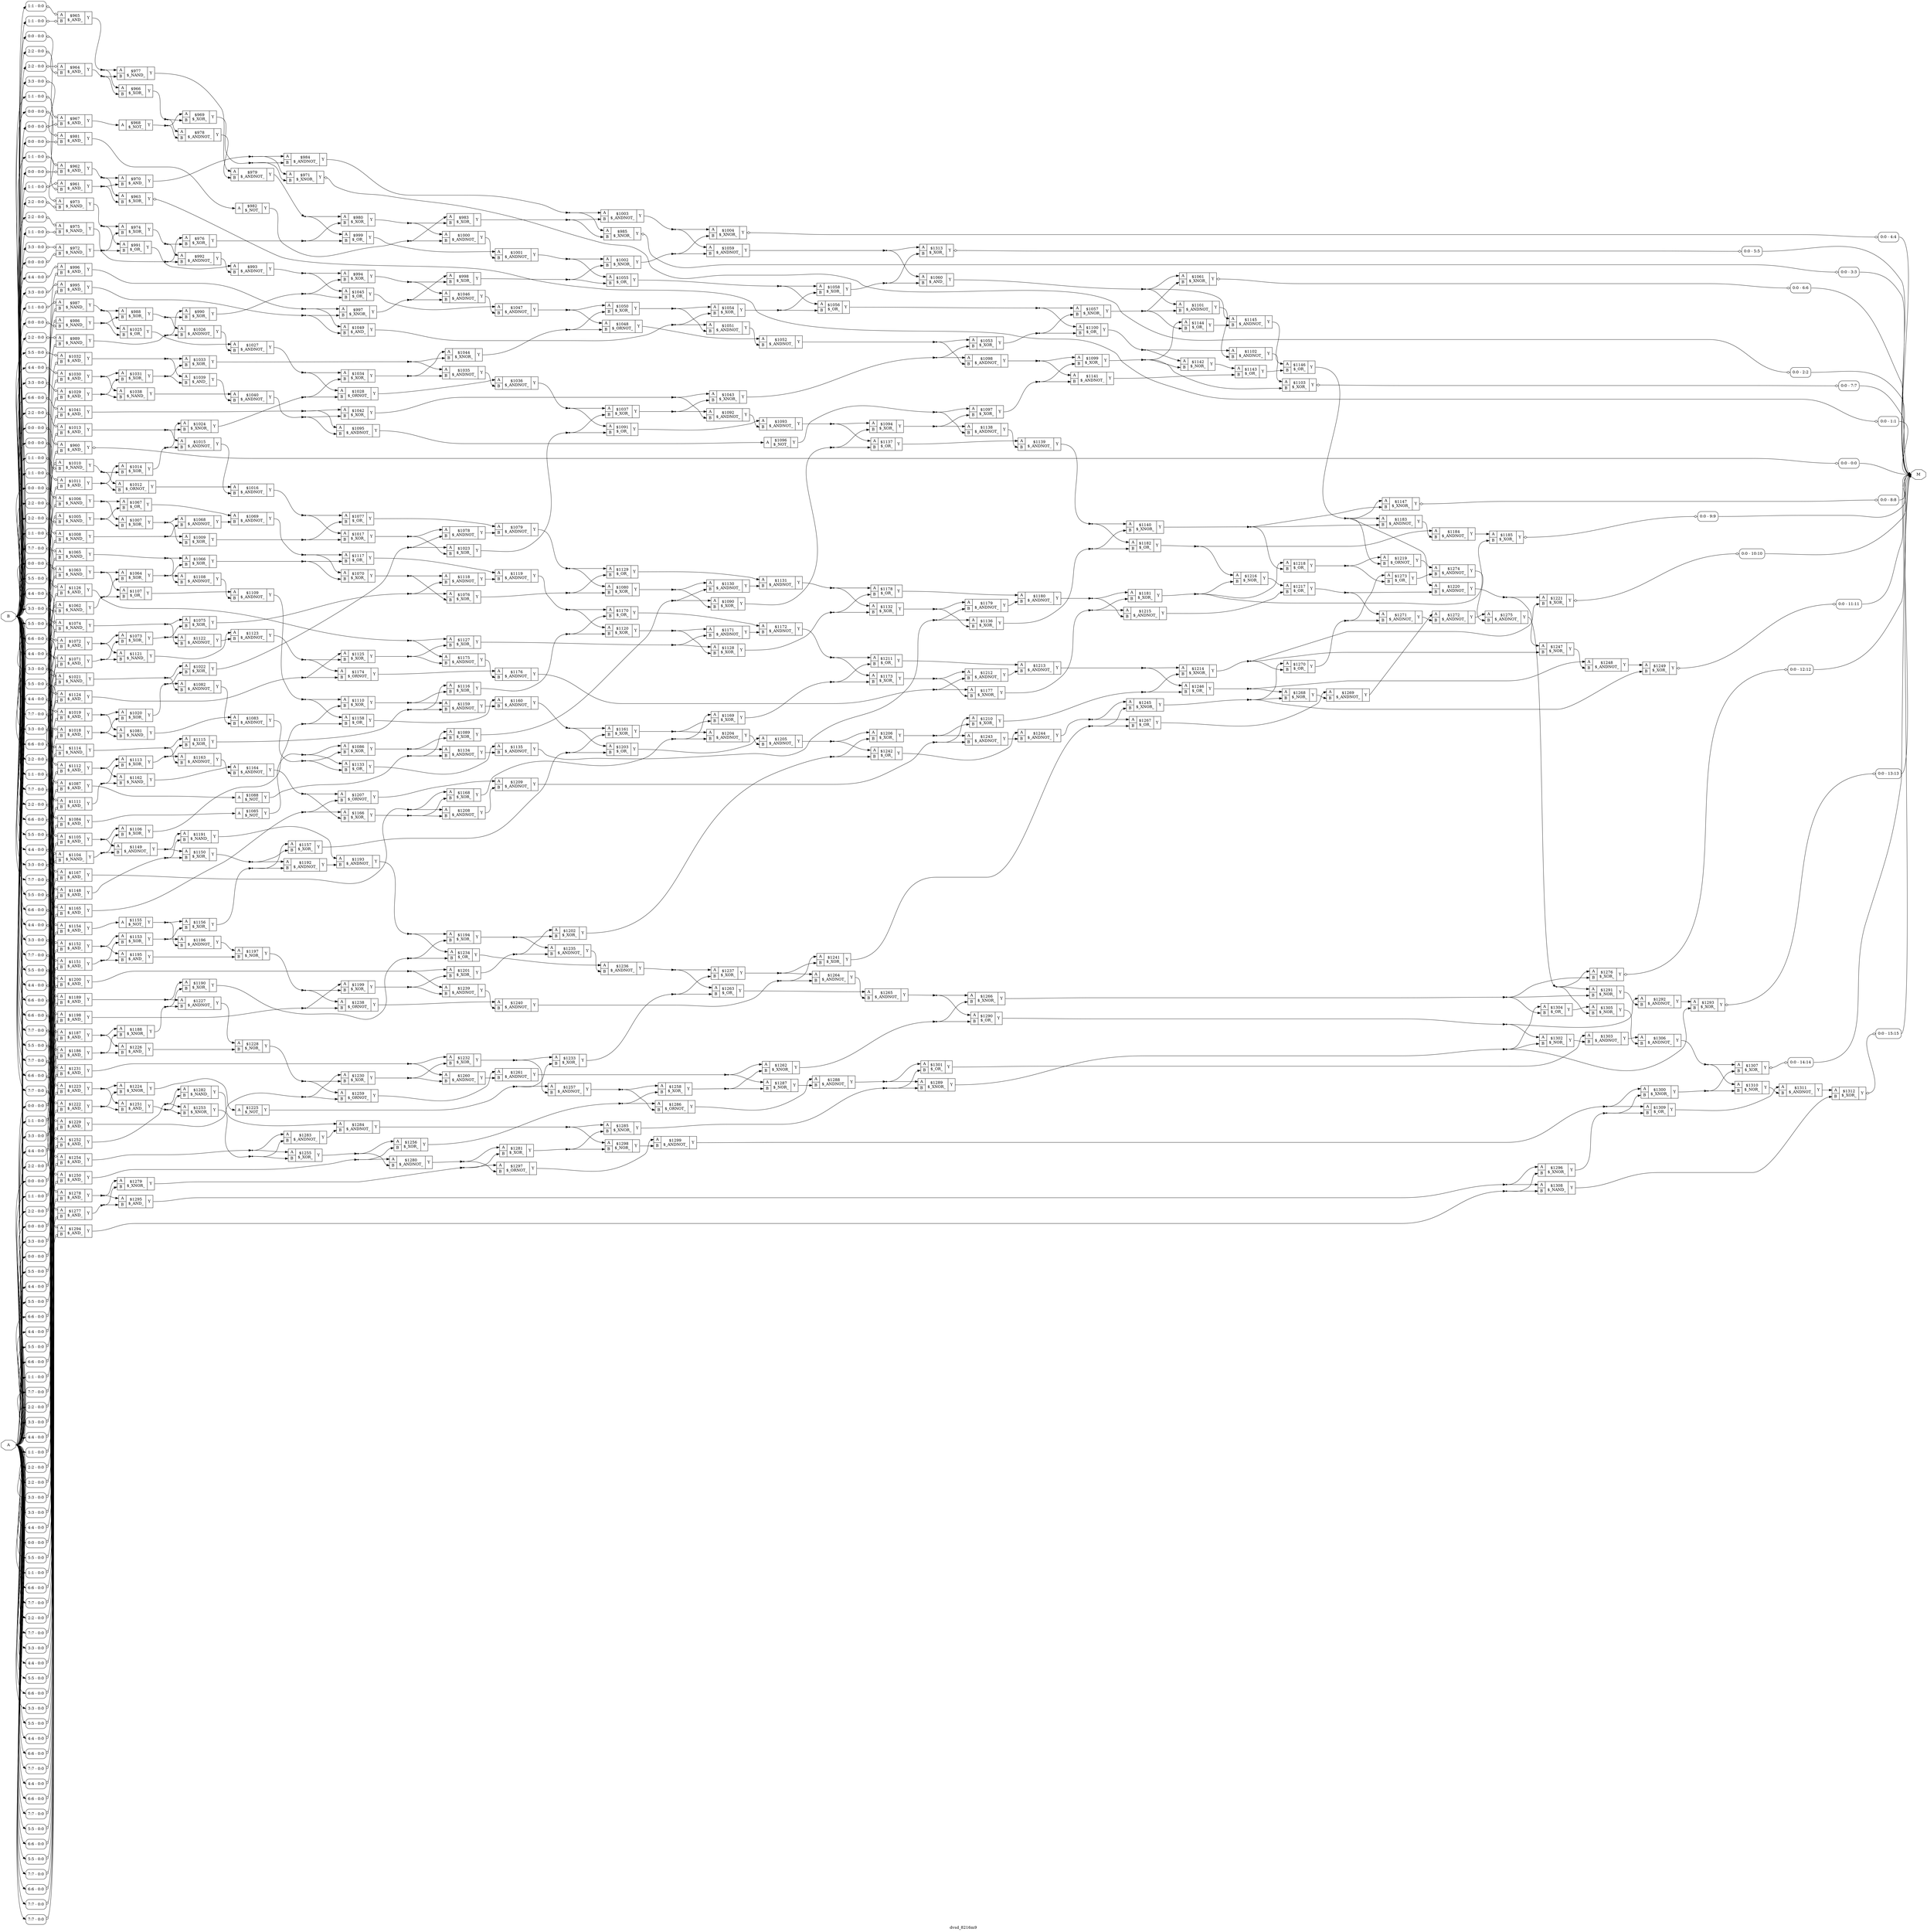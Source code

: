 digraph "dvsd_8216m9" {
label="dvsd_8216m9";
rankdir="LR";
remincross=true;
n339 [ shape=octagon, label="A", color="black", fontcolor="black" ];
n340 [ shape=octagon, label="B", color="black", fontcolor="black" ];
n341 [ shape=octagon, label="M", color="black", fontcolor="black" ];
c343 [ shape=record, label="{{<p339> A|<p340> B}|$1000\n$_ANDNOT_|{<p342> Y}}" ];
c344 [ shape=record, label="{{<p339> A|<p340> B}|$1001\n$_ANDNOT_|{<p342> Y}}" ];
c345 [ shape=record, label="{{<p339> A|<p340> B}|$1002\n$_XNOR_|{<p342> Y}}" ];
c346 [ shape=record, label="{{<p339> A|<p340> B}|$1003\n$_ANDNOT_|{<p342> Y}}" ];
c347 [ shape=record, label="{{<p339> A|<p340> B}|$1004\n$_XNOR_|{<p342> Y}}" ];
x0 [ shape=record, style=rounded, label="<s0> 0:0 - 4:4 " ];
c347:p342:e -> x0:w [arrowhead=odiamond, arrowtail=odiamond, dir=both, color="black", label=""];
c348 [ shape=record, label="{{<p339> A|<p340> B}|$1005\n$_NAND_|{<p342> Y}}" ];
x1 [ shape=record, style=rounded, label="<s0> 6:6 - 0:0 " ];
x1:e -> c348:p339:w [arrowhead=odiamond, arrowtail=odiamond, dir=both, color="black", label=""];
x2 [ shape=record, style=rounded, label="<s0> 0:0 - 0:0 " ];
x2:e -> c348:p340:w [arrowhead=odiamond, arrowtail=odiamond, dir=both, color="black", label=""];
c349 [ shape=record, label="{{<p339> A|<p340> B}|$1006\n$_NAND_|{<p342> Y}}" ];
x3 [ shape=record, style=rounded, label="<s0> 1:1 - 0:0 " ];
x3:e -> c349:p339:w [arrowhead=odiamond, arrowtail=odiamond, dir=both, color="black", label=""];
x4 [ shape=record, style=rounded, label="<s0> 5:5 - 0:0 " ];
x4:e -> c349:p340:w [arrowhead=odiamond, arrowtail=odiamond, dir=both, color="black", label=""];
c350 [ shape=record, label="{{<p339> A|<p340> B}|$1007\n$_XOR_|{<p342> Y}}" ];
c351 [ shape=record, label="{{<p339> A|<p340> B}|$1008\n$_NAND_|{<p342> Y}}" ];
x5 [ shape=record, style=rounded, label="<s0> 2:2 - 0:0 " ];
x5:e -> c351:p339:w [arrowhead=odiamond, arrowtail=odiamond, dir=both, color="black", label=""];
x6 [ shape=record, style=rounded, label="<s0> 4:4 - 0:0 " ];
x6:e -> c351:p340:w [arrowhead=odiamond, arrowtail=odiamond, dir=both, color="black", label=""];
c352 [ shape=record, label="{{<p339> A|<p340> B}|$1009\n$_XOR_|{<p342> Y}}" ];
c353 [ shape=record, label="{{<p339> A|<p340> B}|$1010\n$_NAND_|{<p342> Y}}" ];
x7 [ shape=record, style=rounded, label="<s0> 5:5 - 0:0 " ];
x7:e -> c353:p339:w [arrowhead=odiamond, arrowtail=odiamond, dir=both, color="black", label=""];
x8 [ shape=record, style=rounded, label="<s0> 0:0 - 0:0 " ];
x8:e -> c353:p340:w [arrowhead=odiamond, arrowtail=odiamond, dir=both, color="black", label=""];
c354 [ shape=record, label="{{<p339> A|<p340> B}|$1011\n$_AND_|{<p342> Y}}" ];
x9 [ shape=record, style=rounded, label="<s0> 1:1 - 0:0 " ];
x9:e -> c354:p339:w [arrowhead=odiamond, arrowtail=odiamond, dir=both, color="black", label=""];
x10 [ shape=record, style=rounded, label="<s0> 4:4 - 0:0 " ];
x10:e -> c354:p340:w [arrowhead=odiamond, arrowtail=odiamond, dir=both, color="black", label=""];
c355 [ shape=record, label="{{<p339> A|<p340> B}|$1012\n$_ORNOT_|{<p342> Y}}" ];
c356 [ shape=record, label="{{<p339> A|<p340> B}|$1013\n$_AND_|{<p342> Y}}" ];
x11 [ shape=record, style=rounded, label="<s0> 2:2 - 0:0 " ];
x11:e -> c356:p339:w [arrowhead=odiamond, arrowtail=odiamond, dir=both, color="black", label=""];
x12 [ shape=record, style=rounded, label="<s0> 3:3 - 0:0 " ];
x12:e -> c356:p340:w [arrowhead=odiamond, arrowtail=odiamond, dir=both, color="black", label=""];
c357 [ shape=record, label="{{<p339> A|<p340> B}|$1014\n$_XOR_|{<p342> Y}}" ];
c358 [ shape=record, label="{{<p339> A|<p340> B}|$1015\n$_ANDNOT_|{<p342> Y}}" ];
c359 [ shape=record, label="{{<p339> A|<p340> B}|$1016\n$_ANDNOT_|{<p342> Y}}" ];
c360 [ shape=record, label="{{<p339> A|<p340> B}|$1017\n$_XOR_|{<p342> Y}}" ];
c361 [ shape=record, label="{{<p339> A|<p340> B}|$1018\n$_AND_|{<p342> Y}}" ];
x13 [ shape=record, style=rounded, label="<s0> 3:3 - 0:0 " ];
x13:e -> c361:p339:w [arrowhead=odiamond, arrowtail=odiamond, dir=both, color="black", label=""];
x14 [ shape=record, style=rounded, label="<s0> 3:3 - 0:0 " ];
x14:e -> c361:p340:w [arrowhead=odiamond, arrowtail=odiamond, dir=both, color="black", label=""];
c362 [ shape=record, label="{{<p339> A|<p340> B}|$1019\n$_AND_|{<p342> Y}}" ];
x15 [ shape=record, style=rounded, label="<s0> 4:4 - 0:0 " ];
x15:e -> c362:p339:w [arrowhead=odiamond, arrowtail=odiamond, dir=both, color="black", label=""];
x16 [ shape=record, style=rounded, label="<s0> 2:2 - 0:0 " ];
x16:e -> c362:p340:w [arrowhead=odiamond, arrowtail=odiamond, dir=both, color="black", label=""];
c363 [ shape=record, label="{{<p339> A|<p340> B}|$1020\n$_XOR_|{<p342> Y}}" ];
c364 [ shape=record, label="{{<p339> A|<p340> B}|$1021\n$_NAND_|{<p342> Y}}" ];
x17 [ shape=record, style=rounded, label="<s0> 5:5 - 0:0 " ];
x17:e -> c364:p339:w [arrowhead=odiamond, arrowtail=odiamond, dir=both, color="black", label=""];
x18 [ shape=record, style=rounded, label="<s0> 1:1 - 0:0 " ];
x18:e -> c364:p340:w [arrowhead=odiamond, arrowtail=odiamond, dir=both, color="black", label=""];
c365 [ shape=record, label="{{<p339> A|<p340> B}|$1022\n$_XOR_|{<p342> Y}}" ];
c366 [ shape=record, label="{{<p339> A|<p340> B}|$1023\n$_XOR_|{<p342> Y}}" ];
c367 [ shape=record, label="{{<p339> A|<p340> B}|$1024\n$_XNOR_|{<p342> Y}}" ];
c368 [ shape=record, label="{{<p339> A|<p340> B}|$1025\n$_OR_|{<p342> Y}}" ];
c369 [ shape=record, label="{{<p339> A|<p340> B}|$1026\n$_ANDNOT_|{<p342> Y}}" ];
c370 [ shape=record, label="{{<p339> A|<p340> B}|$1027\n$_ANDNOT_|{<p342> Y}}" ];
c371 [ shape=record, label="{{<p339> A|<p340> B}|$1028\n$_ORNOT_|{<p342> Y}}" ];
c372 [ shape=record, label="{{<p339> A|<p340> B}|$1029\n$_AND_|{<p342> Y}}" ];
x19 [ shape=record, style=rounded, label="<s0> 3:3 - 0:0 " ];
x19:e -> c372:p339:w [arrowhead=odiamond, arrowtail=odiamond, dir=both, color="black", label=""];
x20 [ shape=record, style=rounded, label="<s0> 2:2 - 0:0 " ];
x20:e -> c372:p340:w [arrowhead=odiamond, arrowtail=odiamond, dir=both, color="black", label=""];
c373 [ shape=record, label="{{<p339> A|<p340> B}|$1030\n$_AND_|{<p342> Y}}" ];
x21 [ shape=record, style=rounded, label="<s0> 4:4 - 0:0 " ];
x21:e -> c373:p339:w [arrowhead=odiamond, arrowtail=odiamond, dir=both, color="black", label=""];
x22 [ shape=record, style=rounded, label="<s0> 1:1 - 0:0 " ];
x22:e -> c373:p340:w [arrowhead=odiamond, arrowtail=odiamond, dir=both, color="black", label=""];
c374 [ shape=record, label="{{<p339> A|<p340> B}|$1031\n$_XOR_|{<p342> Y}}" ];
c375 [ shape=record, label="{{<p339> A|<p340> B}|$1032\n$_AND_|{<p342> Y}}" ];
x23 [ shape=record, style=rounded, label="<s0> 5:5 - 0:0 " ];
x23:e -> c375:p339:w [arrowhead=odiamond, arrowtail=odiamond, dir=both, color="black", label=""];
x24 [ shape=record, style=rounded, label="<s0> 0:0 - 0:0 " ];
x24:e -> c375:p340:w [arrowhead=odiamond, arrowtail=odiamond, dir=both, color="black", label=""];
c376 [ shape=record, label="{{<p339> A|<p340> B}|$1033\n$_XOR_|{<p342> Y}}" ];
c377 [ shape=record, label="{{<p339> A|<p340> B}|$1034\n$_XOR_|{<p342> Y}}" ];
c378 [ shape=record, label="{{<p339> A|<p340> B}|$1035\n$_ANDNOT_|{<p342> Y}}" ];
c379 [ shape=record, label="{{<p339> A|<p340> B}|$1036\n$_ANDNOT_|{<p342> Y}}" ];
c380 [ shape=record, label="{{<p339> A|<p340> B}|$1037\n$_XOR_|{<p342> Y}}" ];
c381 [ shape=record, label="{{<p339> A|<p340> B}|$1038\n$_NAND_|{<p342> Y}}" ];
c382 [ shape=record, label="{{<p339> A|<p340> B}|$1039\n$_AND_|{<p342> Y}}" ];
c383 [ shape=record, label="{{<p339> A|<p340> B}|$1040\n$_ANDNOT_|{<p342> Y}}" ];
c384 [ shape=record, label="{{<p339> A|<p340> B}|$1041\n$_AND_|{<p342> Y}}" ];
x25 [ shape=record, style=rounded, label="<s0> 6:6 - 0:0 " ];
x25:e -> c384:p339:w [arrowhead=odiamond, arrowtail=odiamond, dir=both, color="black", label=""];
x26 [ shape=record, style=rounded, label="<s0> 0:0 - 0:0 " ];
x26:e -> c384:p340:w [arrowhead=odiamond, arrowtail=odiamond, dir=both, color="black", label=""];
c385 [ shape=record, label="{{<p339> A|<p340> B}|$1042\n$_XOR_|{<p342> Y}}" ];
c386 [ shape=record, label="{{<p339> A|<p340> B}|$1043\n$_XNOR_|{<p342> Y}}" ];
c387 [ shape=record, label="{{<p339> A|<p340> B}|$1044\n$_XNOR_|{<p342> Y}}" ];
c388 [ shape=record, label="{{<p339> A|<p340> B}|$1045\n$_OR_|{<p342> Y}}" ];
c389 [ shape=record, label="{{<p339> A|<p340> B}|$1046\n$_ANDNOT_|{<p342> Y}}" ];
c390 [ shape=record, label="{{<p339> A|<p340> B}|$1047\n$_ANDNOT_|{<p342> Y}}" ];
c391 [ shape=record, label="{{<p339> A|<p340> B}|$1048\n$_ORNOT_|{<p342> Y}}" ];
c392 [ shape=record, label="{{<p339> A|<p340> B}|$1049\n$_AND_|{<p342> Y}}" ];
c393 [ shape=record, label="{{<p339> A|<p340> B}|$1050\n$_XOR_|{<p342> Y}}" ];
c394 [ shape=record, label="{{<p339> A|<p340> B}|$1051\n$_ANDNOT_|{<p342> Y}}" ];
c395 [ shape=record, label="{{<p339> A|<p340> B}|$1052\n$_ANDNOT_|{<p342> Y}}" ];
c396 [ shape=record, label="{{<p339> A|<p340> B}|$1053\n$_XOR_|{<p342> Y}}" ];
c397 [ shape=record, label="{{<p339> A|<p340> B}|$1054\n$_XOR_|{<p342> Y}}" ];
c398 [ shape=record, label="{{<p339> A|<p340> B}|$1055\n$_OR_|{<p342> Y}}" ];
c399 [ shape=record, label="{{<p339> A|<p340> B}|$1056\n$_OR_|{<p342> Y}}" ];
c400 [ shape=record, label="{{<p339> A|<p340> B}|$1057\n$_XNOR_|{<p342> Y}}" ];
c401 [ shape=record, label="{{<p339> A|<p340> B}|$1058\n$_XOR_|{<p342> Y}}" ];
c402 [ shape=record, label="{{<p339> A|<p340> B}|$1059\n$_ANDNOT_|{<p342> Y}}" ];
c403 [ shape=record, label="{{<p339> A|<p340> B}|$1060\n$_AND_|{<p342> Y}}" ];
c404 [ shape=record, label="{{<p339> A|<p340> B}|$1061\n$_XNOR_|{<p342> Y}}" ];
x27 [ shape=record, style=rounded, label="<s0> 0:0 - 6:6 " ];
c404:p342:e -> x27:w [arrowhead=odiamond, arrowtail=odiamond, dir=both, color="black", label=""];
c405 [ shape=record, label="{{<p339> A|<p340> B}|$1062\n$_NAND_|{<p342> Y}}" ];
x28 [ shape=record, style=rounded, label="<s0> 7:7 - 0:0 " ];
x28:e -> c405:p339:w [arrowhead=odiamond, arrowtail=odiamond, dir=both, color="black", label=""];
x29 [ shape=record, style=rounded, label="<s0> 0:0 - 0:0 " ];
x29:e -> c405:p340:w [arrowhead=odiamond, arrowtail=odiamond, dir=both, color="black", label=""];
c406 [ shape=record, label="{{<p339> A|<p340> B}|$1063\n$_NAND_|{<p342> Y}}" ];
x30 [ shape=record, style=rounded, label="<s0> 1:1 - 0:0 " ];
x30:e -> c406:p339:w [arrowhead=odiamond, arrowtail=odiamond, dir=both, color="black", label=""];
x31 [ shape=record, style=rounded, label="<s0> 6:6 - 0:0 " ];
x31:e -> c406:p340:w [arrowhead=odiamond, arrowtail=odiamond, dir=both, color="black", label=""];
c407 [ shape=record, label="{{<p339> A|<p340> B}|$1064\n$_XOR_|{<p342> Y}}" ];
c408 [ shape=record, label="{{<p339> A|<p340> B}|$1065\n$_NAND_|{<p342> Y}}" ];
x32 [ shape=record, style=rounded, label="<s0> 2:2 - 0:0 " ];
x32:e -> c408:p339:w [arrowhead=odiamond, arrowtail=odiamond, dir=both, color="black", label=""];
x33 [ shape=record, style=rounded, label="<s0> 5:5 - 0:0 " ];
x33:e -> c408:p340:w [arrowhead=odiamond, arrowtail=odiamond, dir=both, color="black", label=""];
c409 [ shape=record, label="{{<p339> A|<p340> B}|$1066\n$_XOR_|{<p342> Y}}" ];
c410 [ shape=record, label="{{<p339> A|<p340> B}|$1067\n$_OR_|{<p342> Y}}" ];
c411 [ shape=record, label="{{<p339> A|<p340> B}|$1068\n$_ANDNOT_|{<p342> Y}}" ];
c412 [ shape=record, label="{{<p339> A|<p340> B}|$1069\n$_ANDNOT_|{<p342> Y}}" ];
c413 [ shape=record, label="{{<p339> A|<p340> B}|$1070\n$_XOR_|{<p342> Y}}" ];
c414 [ shape=record, label="{{<p339> A|<p340> B}|$1071\n$_AND_|{<p342> Y}}" ];
x34 [ shape=record, style=rounded, label="<s0> 3:3 - 0:0 " ];
x34:e -> c414:p339:w [arrowhead=odiamond, arrowtail=odiamond, dir=both, color="black", label=""];
x35 [ shape=record, style=rounded, label="<s0> 4:4 - 0:0 " ];
x35:e -> c414:p340:w [arrowhead=odiamond, arrowtail=odiamond, dir=both, color="black", label=""];
c415 [ shape=record, label="{{<p339> A|<p340> B}|$1072\n$_AND_|{<p342> Y}}" ];
x36 [ shape=record, style=rounded, label="<s0> 4:4 - 0:0 " ];
x36:e -> c415:p339:w [arrowhead=odiamond, arrowtail=odiamond, dir=both, color="black", label=""];
x37 [ shape=record, style=rounded, label="<s0> 3:3 - 0:0 " ];
x37:e -> c415:p340:w [arrowhead=odiamond, arrowtail=odiamond, dir=both, color="black", label=""];
c416 [ shape=record, label="{{<p339> A|<p340> B}|$1073\n$_XOR_|{<p342> Y}}" ];
c417 [ shape=record, label="{{<p339> A|<p340> B}|$1074\n$_NAND_|{<p342> Y}}" ];
x38 [ shape=record, style=rounded, label="<s0> 5:5 - 0:0 " ];
x38:e -> c417:p339:w [arrowhead=odiamond, arrowtail=odiamond, dir=both, color="black", label=""];
x39 [ shape=record, style=rounded, label="<s0> 2:2 - 0:0 " ];
x39:e -> c417:p340:w [arrowhead=odiamond, arrowtail=odiamond, dir=both, color="black", label=""];
c418 [ shape=record, label="{{<p339> A|<p340> B}|$1075\n$_XOR_|{<p342> Y}}" ];
c419 [ shape=record, label="{{<p339> A|<p340> B}|$1076\n$_XOR_|{<p342> Y}}" ];
c420 [ shape=record, label="{{<p339> A|<p340> B}|$1077\n$_OR_|{<p342> Y}}" ];
c421 [ shape=record, label="{{<p339> A|<p340> B}|$1078\n$_ANDNOT_|{<p342> Y}}" ];
c422 [ shape=record, label="{{<p339> A|<p340> B}|$1079\n$_ANDNOT_|{<p342> Y}}" ];
c423 [ shape=record, label="{{<p339> A|<p340> B}|$1080\n$_XOR_|{<p342> Y}}" ];
c424 [ shape=record, label="{{<p339> A|<p340> B}|$1081\n$_NAND_|{<p342> Y}}" ];
c425 [ shape=record, label="{{<p339> A|<p340> B}|$1082\n$_ANDNOT_|{<p342> Y}}" ];
c426 [ shape=record, label="{{<p339> A|<p340> B}|$1083\n$_ANDNOT_|{<p342> Y}}" ];
c427 [ shape=record, label="{{<p339> A|<p340> B}|$1084\n$_AND_|{<p342> Y}}" ];
x40 [ shape=record, style=rounded, label="<s0> 6:6 - 0:0 " ];
x40:e -> c427:p339:w [arrowhead=odiamond, arrowtail=odiamond, dir=both, color="black", label=""];
x41 [ shape=record, style=rounded, label="<s0> 1:1 - 0:0 " ];
x41:e -> c427:p340:w [arrowhead=odiamond, arrowtail=odiamond, dir=both, color="black", label=""];
c428 [ shape=record, label="{{<p339> A}|$1085\n$_NOT_|{<p342> Y}}" ];
c429 [ shape=record, label="{{<p339> A|<p340> B}|$1086\n$_XOR_|{<p342> Y}}" ];
c430 [ shape=record, label="{{<p339> A|<p340> B}|$1087\n$_AND_|{<p342> Y}}" ];
x42 [ shape=record, style=rounded, label="<s0> 7:7 - 0:0 " ];
x42:e -> c430:p339:w [arrowhead=odiamond, arrowtail=odiamond, dir=both, color="black", label=""];
x43 [ shape=record, style=rounded, label="<s0> 0:0 - 0:0 " ];
x43:e -> c430:p340:w [arrowhead=odiamond, arrowtail=odiamond, dir=both, color="black", label=""];
c431 [ shape=record, label="{{<p339> A}|$1088\n$_NOT_|{<p342> Y}}" ];
c432 [ shape=record, label="{{<p339> A|<p340> B}|$1089\n$_XOR_|{<p342> Y}}" ];
c433 [ shape=record, label="{{<p339> A|<p340> B}|$1090\n$_XOR_|{<p342> Y}}" ];
c434 [ shape=record, label="{{<p339> A|<p340> B}|$1091\n$_OR_|{<p342> Y}}" ];
c435 [ shape=record, label="{{<p339> A|<p340> B}|$1092\n$_ANDNOT_|{<p342> Y}}" ];
c436 [ shape=record, label="{{<p339> A|<p340> B}|$1093\n$_ANDNOT_|{<p342> Y}}" ];
c437 [ shape=record, label="{{<p339> A|<p340> B}|$1094\n$_XOR_|{<p342> Y}}" ];
c438 [ shape=record, label="{{<p339> A|<p340> B}|$1095\n$_ANDNOT_|{<p342> Y}}" ];
c439 [ shape=record, label="{{<p339> A}|$1096\n$_NOT_|{<p342> Y}}" ];
c440 [ shape=record, label="{{<p339> A|<p340> B}|$1097\n$_XOR_|{<p342> Y}}" ];
c441 [ shape=record, label="{{<p339> A|<p340> B}|$1098\n$_ANDNOT_|{<p342> Y}}" ];
c442 [ shape=record, label="{{<p339> A|<p340> B}|$1099\n$_XOR_|{<p342> Y}}" ];
c443 [ shape=record, label="{{<p339> A|<p340> B}|$1100\n$_OR_|{<p342> Y}}" ];
c444 [ shape=record, label="{{<p339> A|<p340> B}|$1101\n$_ANDNOT_|{<p342> Y}}" ];
c445 [ shape=record, label="{{<p339> A|<p340> B}|$1102\n$_ANDNOT_|{<p342> Y}}" ];
c446 [ shape=record, label="{{<p339> A|<p340> B}|$1103\n$_XOR_|{<p342> Y}}" ];
x44 [ shape=record, style=rounded, label="<s0> 0:0 - 7:7 " ];
c446:p342:e -> x44:w [arrowhead=odiamond, arrowtail=odiamond, dir=both, color="black", label=""];
c447 [ shape=record, label="{{<p339> A|<p340> B}|$1104\n$_NAND_|{<p342> Y}}" ];
x45 [ shape=record, style=rounded, label="<s0> 1:1 - 0:0 " ];
x45:e -> c447:p339:w [arrowhead=odiamond, arrowtail=odiamond, dir=both, color="black", label=""];
x46 [ shape=record, style=rounded, label="<s0> 7:7 - 0:0 " ];
x46:e -> c447:p340:w [arrowhead=odiamond, arrowtail=odiamond, dir=both, color="black", label=""];
c448 [ shape=record, label="{{<p339> A|<p340> B}|$1105\n$_AND_|{<p342> Y}}" ];
x47 [ shape=record, style=rounded, label="<s0> 2:2 - 0:0 " ];
x47:e -> c448:p339:w [arrowhead=odiamond, arrowtail=odiamond, dir=both, color="black", label=""];
x48 [ shape=record, style=rounded, label="<s0> 6:6 - 0:0 " ];
x48:e -> c448:p340:w [arrowhead=odiamond, arrowtail=odiamond, dir=both, color="black", label=""];
c449 [ shape=record, label="{{<p339> A|<p340> B}|$1106\n$_XOR_|{<p342> Y}}" ];
c450 [ shape=record, label="{{<p339> A|<p340> B}|$1107\n$_OR_|{<p342> Y}}" ];
c451 [ shape=record, label="{{<p339> A|<p340> B}|$1108\n$_ANDNOT_|{<p342> Y}}" ];
c452 [ shape=record, label="{{<p339> A|<p340> B}|$1109\n$_ANDNOT_|{<p342> Y}}" ];
c453 [ shape=record, label="{{<p339> A|<p340> B}|$1110\n$_XOR_|{<p342> Y}}" ];
c454 [ shape=record, label="{{<p339> A|<p340> B}|$1111\n$_AND_|{<p342> Y}}" ];
x49 [ shape=record, style=rounded, label="<s0> 3:3 - 0:0 " ];
x49:e -> c454:p339:w [arrowhead=odiamond, arrowtail=odiamond, dir=both, color="black", label=""];
x50 [ shape=record, style=rounded, label="<s0> 5:5 - 0:0 " ];
x50:e -> c454:p340:w [arrowhead=odiamond, arrowtail=odiamond, dir=both, color="black", label=""];
c455 [ shape=record, label="{{<p339> A|<p340> B}|$1112\n$_AND_|{<p342> Y}}" ];
x51 [ shape=record, style=rounded, label="<s0> 4:4 - 0:0 " ];
x51:e -> c455:p339:w [arrowhead=odiamond, arrowtail=odiamond, dir=both, color="black", label=""];
x52 [ shape=record, style=rounded, label="<s0> 4:4 - 0:0 " ];
x52:e -> c455:p340:w [arrowhead=odiamond, arrowtail=odiamond, dir=both, color="black", label=""];
c456 [ shape=record, label="{{<p339> A|<p340> B}|$1113\n$_XOR_|{<p342> Y}}" ];
c457 [ shape=record, label="{{<p339> A|<p340> B}|$1114\n$_NAND_|{<p342> Y}}" ];
x53 [ shape=record, style=rounded, label="<s0> 5:5 - 0:0 " ];
x53:e -> c457:p339:w [arrowhead=odiamond, arrowtail=odiamond, dir=both, color="black", label=""];
x54 [ shape=record, style=rounded, label="<s0> 3:3 - 0:0 " ];
x54:e -> c457:p340:w [arrowhead=odiamond, arrowtail=odiamond, dir=both, color="black", label=""];
c458 [ shape=record, label="{{<p339> A|<p340> B}|$1115\n$_XOR_|{<p342> Y}}" ];
c459 [ shape=record, label="{{<p339> A|<p340> B}|$1116\n$_XOR_|{<p342> Y}}" ];
c460 [ shape=record, label="{{<p339> A|<p340> B}|$1117\n$_OR_|{<p342> Y}}" ];
c461 [ shape=record, label="{{<p339> A|<p340> B}|$1118\n$_ANDNOT_|{<p342> Y}}" ];
c462 [ shape=record, label="{{<p339> A|<p340> B}|$1119\n$_ANDNOT_|{<p342> Y}}" ];
c463 [ shape=record, label="{{<p339> A|<p340> B}|$1120\n$_XOR_|{<p342> Y}}" ];
c464 [ shape=record, label="{{<p339> A|<p340> B}|$1121\n$_NAND_|{<p342> Y}}" ];
c465 [ shape=record, label="{{<p339> A|<p340> B}|$1122\n$_ANDNOT_|{<p342> Y}}" ];
c466 [ shape=record, label="{{<p339> A|<p340> B}|$1123\n$_ANDNOT_|{<p342> Y}}" ];
c467 [ shape=record, label="{{<p339> A|<p340> B}|$1124\n$_AND_|{<p342> Y}}" ];
x55 [ shape=record, style=rounded, label="<s0> 6:6 - 0:0 " ];
x55:e -> c467:p339:w [arrowhead=odiamond, arrowtail=odiamond, dir=both, color="black", label=""];
x56 [ shape=record, style=rounded, label="<s0> 2:2 - 0:0 " ];
x56:e -> c467:p340:w [arrowhead=odiamond, arrowtail=odiamond, dir=both, color="black", label=""];
c468 [ shape=record, label="{{<p339> A|<p340> B}|$1125\n$_XOR_|{<p342> Y}}" ];
c469 [ shape=record, label="{{<p339> A|<p340> B}|$1126\n$_AND_|{<p342> Y}}" ];
x57 [ shape=record, style=rounded, label="<s0> 7:7 - 0:0 " ];
x57:e -> c469:p339:w [arrowhead=odiamond, arrowtail=odiamond, dir=both, color="black", label=""];
x58 [ shape=record, style=rounded, label="<s0> 1:1 - 0:0 " ];
x58:e -> c469:p340:w [arrowhead=odiamond, arrowtail=odiamond, dir=both, color="black", label=""];
c470 [ shape=record, label="{{<p339> A|<p340> B}|$1127\n$_XOR_|{<p342> Y}}" ];
c471 [ shape=record, label="{{<p339> A|<p340> B}|$1128\n$_XOR_|{<p342> Y}}" ];
c472 [ shape=record, label="{{<p339> A|<p340> B}|$1129\n$_OR_|{<p342> Y}}" ];
c473 [ shape=record, label="{{<p339> A|<p340> B}|$1130\n$_ANDNOT_|{<p342> Y}}" ];
c474 [ shape=record, label="{{<p339> A|<p340> B}|$1131\n$_ANDNOT_|{<p342> Y}}" ];
c475 [ shape=record, label="{{<p339> A|<p340> B}|$1132\n$_XOR_|{<p342> Y}}" ];
c476 [ shape=record, label="{{<p339> A|<p340> B}|$1133\n$_OR_|{<p342> Y}}" ];
c477 [ shape=record, label="{{<p339> A|<p340> B}|$1134\n$_ANDNOT_|{<p342> Y}}" ];
c478 [ shape=record, label="{{<p339> A|<p340> B}|$1135\n$_ANDNOT_|{<p342> Y}}" ];
c479 [ shape=record, label="{{<p339> A|<p340> B}|$1136\n$_XOR_|{<p342> Y}}" ];
c480 [ shape=record, label="{{<p339> A|<p340> B}|$1137\n$_OR_|{<p342> Y}}" ];
c481 [ shape=record, label="{{<p339> A|<p340> B}|$1138\n$_ANDNOT_|{<p342> Y}}" ];
c482 [ shape=record, label="{{<p339> A|<p340> B}|$1139\n$_ANDNOT_|{<p342> Y}}" ];
c483 [ shape=record, label="{{<p339> A|<p340> B}|$1140\n$_XNOR_|{<p342> Y}}" ];
c484 [ shape=record, label="{{<p339> A|<p340> B}|$1141\n$_ANDNOT_|{<p342> Y}}" ];
c485 [ shape=record, label="{{<p339> A|<p340> B}|$1142\n$_NOR_|{<p342> Y}}" ];
c486 [ shape=record, label="{{<p339> A|<p340> B}|$1143\n$_OR_|{<p342> Y}}" ];
c487 [ shape=record, label="{{<p339> A|<p340> B}|$1144\n$_OR_|{<p342> Y}}" ];
c488 [ shape=record, label="{{<p339> A|<p340> B}|$1145\n$_ANDNOT_|{<p342> Y}}" ];
c489 [ shape=record, label="{{<p339> A|<p340> B}|$1146\n$_OR_|{<p342> Y}}" ];
c490 [ shape=record, label="{{<p339> A|<p340> B}|$1147\n$_XNOR_|{<p342> Y}}" ];
x59 [ shape=record, style=rounded, label="<s0> 0:0 - 8:8 " ];
c490:p342:e -> x59:w [arrowhead=odiamond, arrowtail=odiamond, dir=both, color="black", label=""];
c491 [ shape=record, label="{{<p339> A|<p340> B}|$1148\n$_AND_|{<p342> Y}}" ];
x60 [ shape=record, style=rounded, label="<s0> 2:2 - 0:0 " ];
x60:e -> c491:p339:w [arrowhead=odiamond, arrowtail=odiamond, dir=both, color="black", label=""];
x61 [ shape=record, style=rounded, label="<s0> 7:7 - 0:0 " ];
x61:e -> c491:p340:w [arrowhead=odiamond, arrowtail=odiamond, dir=both, color="black", label=""];
c492 [ shape=record, label="{{<p339> A|<p340> B}|$1149\n$_ANDNOT_|{<p342> Y}}" ];
c493 [ shape=record, label="{{<p339> A|<p340> B}|$1150\n$_XOR_|{<p342> Y}}" ];
c494 [ shape=record, label="{{<p339> A|<p340> B}|$1151\n$_AND_|{<p342> Y}}" ];
x62 [ shape=record, style=rounded, label="<s0> 3:3 - 0:0 " ];
x62:e -> c494:p339:w [arrowhead=odiamond, arrowtail=odiamond, dir=both, color="black", label=""];
x63 [ shape=record, style=rounded, label="<s0> 6:6 - 0:0 " ];
x63:e -> c494:p340:w [arrowhead=odiamond, arrowtail=odiamond, dir=both, color="black", label=""];
c495 [ shape=record, label="{{<p339> A|<p340> B}|$1152\n$_AND_|{<p342> Y}}" ];
x64 [ shape=record, style=rounded, label="<s0> 4:4 - 0:0 " ];
x64:e -> c495:p339:w [arrowhead=odiamond, arrowtail=odiamond, dir=both, color="black", label=""];
x65 [ shape=record, style=rounded, label="<s0> 5:5 - 0:0 " ];
x65:e -> c495:p340:w [arrowhead=odiamond, arrowtail=odiamond, dir=both, color="black", label=""];
c496 [ shape=record, label="{{<p339> A|<p340> B}|$1153\n$_XOR_|{<p342> Y}}" ];
c497 [ shape=record, label="{{<p339> A|<p340> B}|$1154\n$_AND_|{<p342> Y}}" ];
x66 [ shape=record, style=rounded, label="<s0> 5:5 - 0:0 " ];
x66:e -> c497:p339:w [arrowhead=odiamond, arrowtail=odiamond, dir=both, color="black", label=""];
x67 [ shape=record, style=rounded, label="<s0> 4:4 - 0:0 " ];
x67:e -> c497:p340:w [arrowhead=odiamond, arrowtail=odiamond, dir=both, color="black", label=""];
c498 [ shape=record, label="{{<p339> A}|$1155\n$_NOT_|{<p342> Y}}" ];
c499 [ shape=record, label="{{<p339> A|<p340> B}|$1156\n$_XOR_|{<p342> Y}}" ];
c500 [ shape=record, label="{{<p339> A|<p340> B}|$1157\n$_XOR_|{<p342> Y}}" ];
c501 [ shape=record, label="{{<p339> A|<p340> B}|$1158\n$_OR_|{<p342> Y}}" ];
c502 [ shape=record, label="{{<p339> A|<p340> B}|$1159\n$_ANDNOT_|{<p342> Y}}" ];
c503 [ shape=record, label="{{<p339> A|<p340> B}|$1160\n$_ANDNOT_|{<p342> Y}}" ];
c504 [ shape=record, label="{{<p339> A|<p340> B}|$1161\n$_XOR_|{<p342> Y}}" ];
c505 [ shape=record, label="{{<p339> A|<p340> B}|$1162\n$_NAND_|{<p342> Y}}" ];
c506 [ shape=record, label="{{<p339> A|<p340> B}|$1163\n$_ANDNOT_|{<p342> Y}}" ];
c507 [ shape=record, label="{{<p339> A|<p340> B}|$1164\n$_ANDNOT_|{<p342> Y}}" ];
c508 [ shape=record, label="{{<p339> A|<p340> B}|$1165\n$_AND_|{<p342> Y}}" ];
x68 [ shape=record, style=rounded, label="<s0> 6:6 - 0:0 " ];
x68:e -> c508:p339:w [arrowhead=odiamond, arrowtail=odiamond, dir=both, color="black", label=""];
x69 [ shape=record, style=rounded, label="<s0> 3:3 - 0:0 " ];
x69:e -> c508:p340:w [arrowhead=odiamond, arrowtail=odiamond, dir=both, color="black", label=""];
c509 [ shape=record, label="{{<p339> A|<p340> B}|$1166\n$_XOR_|{<p342> Y}}" ];
c510 [ shape=record, label="{{<p339> A|<p340> B}|$1167\n$_AND_|{<p342> Y}}" ];
x70 [ shape=record, style=rounded, label="<s0> 7:7 - 0:0 " ];
x70:e -> c510:p339:w [arrowhead=odiamond, arrowtail=odiamond, dir=both, color="black", label=""];
x71 [ shape=record, style=rounded, label="<s0> 2:2 - 0:0 " ];
x71:e -> c510:p340:w [arrowhead=odiamond, arrowtail=odiamond, dir=both, color="black", label=""];
c511 [ shape=record, label="{{<p339> A|<p340> B}|$1168\n$_XOR_|{<p342> Y}}" ];
c512 [ shape=record, label="{{<p339> A|<p340> B}|$1169\n$_XOR_|{<p342> Y}}" ];
c513 [ shape=record, label="{{<p339> A|<p340> B}|$1170\n$_OR_|{<p342> Y}}" ];
c514 [ shape=record, label="{{<p339> A|<p340> B}|$1171\n$_ANDNOT_|{<p342> Y}}" ];
c515 [ shape=record, label="{{<p339> A|<p340> B}|$1172\n$_ANDNOT_|{<p342> Y}}" ];
c516 [ shape=record, label="{{<p339> A|<p340> B}|$1173\n$_XOR_|{<p342> Y}}" ];
c517 [ shape=record, label="{{<p339> A|<p340> B}|$1174\n$_ORNOT_|{<p342> Y}}" ];
c518 [ shape=record, label="{{<p339> A|<p340> B}|$1175\n$_ANDNOT_|{<p342> Y}}" ];
c519 [ shape=record, label="{{<p339> A|<p340> B}|$1176\n$_ANDNOT_|{<p342> Y}}" ];
c520 [ shape=record, label="{{<p339> A|<p340> B}|$1177\n$_XNOR_|{<p342> Y}}" ];
c521 [ shape=record, label="{{<p339> A|<p340> B}|$1178\n$_OR_|{<p342> Y}}" ];
c522 [ shape=record, label="{{<p339> A|<p340> B}|$1179\n$_ANDNOT_|{<p342> Y}}" ];
c523 [ shape=record, label="{{<p339> A|<p340> B}|$1180\n$_ANDNOT_|{<p342> Y}}" ];
c524 [ shape=record, label="{{<p339> A|<p340> B}|$1181\n$_XOR_|{<p342> Y}}" ];
c525 [ shape=record, label="{{<p339> A|<p340> B}|$1182\n$_OR_|{<p342> Y}}" ];
c526 [ shape=record, label="{{<p339> A|<p340> B}|$1183\n$_ANDNOT_|{<p342> Y}}" ];
c527 [ shape=record, label="{{<p339> A|<p340> B}|$1184\n$_ANDNOT_|{<p342> Y}}" ];
c528 [ shape=record, label="{{<p339> A|<p340> B}|$1185\n$_XOR_|{<p342> Y}}" ];
x72 [ shape=record, style=rounded, label="<s0> 0:0 - 9:9 " ];
c528:p342:e -> x72:w [arrowhead=odiamond, arrowtail=odiamond, dir=both, color="black", label=""];
c529 [ shape=record, label="{{<p339> A|<p340> B}|$1186\n$_AND_|{<p342> Y}}" ];
x73 [ shape=record, style=rounded, label="<s0> 3:3 - 0:0 " ];
x73:e -> c529:p339:w [arrowhead=odiamond, arrowtail=odiamond, dir=both, color="black", label=""];
x74 [ shape=record, style=rounded, label="<s0> 7:7 - 0:0 " ];
x74:e -> c529:p340:w [arrowhead=odiamond, arrowtail=odiamond, dir=both, color="black", label=""];
c530 [ shape=record, label="{{<p339> A|<p340> B}|$1187\n$_AND_|{<p342> Y}}" ];
x75 [ shape=record, style=rounded, label="<s0> 4:4 - 0:0 " ];
x75:e -> c530:p339:w [arrowhead=odiamond, arrowtail=odiamond, dir=both, color="black", label=""];
x76 [ shape=record, style=rounded, label="<s0> 6:6 - 0:0 " ];
x76:e -> c530:p340:w [arrowhead=odiamond, arrowtail=odiamond, dir=both, color="black", label=""];
c531 [ shape=record, label="{{<p339> A|<p340> B}|$1188\n$_XNOR_|{<p342> Y}}" ];
c532 [ shape=record, label="{{<p339> A|<p340> B}|$1189\n$_AND_|{<p342> Y}}" ];
x77 [ shape=record, style=rounded, label="<s0> 5:5 - 0:0 " ];
x77:e -> c532:p339:w [arrowhead=odiamond, arrowtail=odiamond, dir=both, color="black", label=""];
x78 [ shape=record, style=rounded, label="<s0> 5:5 - 0:0 " ];
x78:e -> c532:p340:w [arrowhead=odiamond, arrowtail=odiamond, dir=both, color="black", label=""];
c533 [ shape=record, label="{{<p339> A|<p340> B}|$1190\n$_XOR_|{<p342> Y}}" ];
c534 [ shape=record, label="{{<p339> A|<p340> B}|$1191\n$_NAND_|{<p342> Y}}" ];
c535 [ shape=record, label="{{<p339> A|<p340> B}|$1192\n$_ANDNOT_|{<p342> Y}}" ];
c536 [ shape=record, label="{{<p339> A|<p340> B}|$1193\n$_ANDNOT_|{<p342> Y}}" ];
c537 [ shape=record, label="{{<p339> A|<p340> B}|$1194\n$_XOR_|{<p342> Y}}" ];
c538 [ shape=record, label="{{<p339> A|<p340> B}|$1195\n$_AND_|{<p342> Y}}" ];
c539 [ shape=record, label="{{<p339> A|<p340> B}|$1196\n$_ANDNOT_|{<p342> Y}}" ];
c540 [ shape=record, label="{{<p339> A|<p340> B}|$1197\n$_NOR_|{<p342> Y}}" ];
c541 [ shape=record, label="{{<p339> A|<p340> B}|$1198\n$_AND_|{<p342> Y}}" ];
x79 [ shape=record, style=rounded, label="<s0> 6:6 - 0:0 " ];
x79:e -> c541:p339:w [arrowhead=odiamond, arrowtail=odiamond, dir=both, color="black", label=""];
x80 [ shape=record, style=rounded, label="<s0> 4:4 - 0:0 " ];
x80:e -> c541:p340:w [arrowhead=odiamond, arrowtail=odiamond, dir=both, color="black", label=""];
c542 [ shape=record, label="{{<p339> A|<p340> B}|$1199\n$_XOR_|{<p342> Y}}" ];
c543 [ shape=record, label="{{<p339> A|<p340> B}|$1200\n$_AND_|{<p342> Y}}" ];
x81 [ shape=record, style=rounded, label="<s0> 7:7 - 0:0 " ];
x81:e -> c543:p339:w [arrowhead=odiamond, arrowtail=odiamond, dir=both, color="black", label=""];
x82 [ shape=record, style=rounded, label="<s0> 3:3 - 0:0 " ];
x82:e -> c543:p340:w [arrowhead=odiamond, arrowtail=odiamond, dir=both, color="black", label=""];
c544 [ shape=record, label="{{<p339> A|<p340> B}|$1201\n$_XOR_|{<p342> Y}}" ];
c545 [ shape=record, label="{{<p339> A|<p340> B}|$1202\n$_XOR_|{<p342> Y}}" ];
c546 [ shape=record, label="{{<p339> A|<p340> B}|$1203\n$_OR_|{<p342> Y}}" ];
c547 [ shape=record, label="{{<p339> A|<p340> B}|$1204\n$_ANDNOT_|{<p342> Y}}" ];
c548 [ shape=record, label="{{<p339> A|<p340> B}|$1205\n$_ANDNOT_|{<p342> Y}}" ];
c549 [ shape=record, label="{{<p339> A|<p340> B}|$1206\n$_XOR_|{<p342> Y}}" ];
c550 [ shape=record, label="{{<p339> A|<p340> B}|$1207\n$_ORNOT_|{<p342> Y}}" ];
c551 [ shape=record, label="{{<p339> A|<p340> B}|$1208\n$_ANDNOT_|{<p342> Y}}" ];
c552 [ shape=record, label="{{<p339> A|<p340> B}|$1209\n$_ANDNOT_|{<p342> Y}}" ];
c553 [ shape=record, label="{{<p339> A|<p340> B}|$1210\n$_XOR_|{<p342> Y}}" ];
c554 [ shape=record, label="{{<p339> A|<p340> B}|$1211\n$_OR_|{<p342> Y}}" ];
c555 [ shape=record, label="{{<p339> A|<p340> B}|$1212\n$_ANDNOT_|{<p342> Y}}" ];
c556 [ shape=record, label="{{<p339> A|<p340> B}|$1213\n$_ANDNOT_|{<p342> Y}}" ];
c557 [ shape=record, label="{{<p339> A|<p340> B}|$1214\n$_XNOR_|{<p342> Y}}" ];
c558 [ shape=record, label="{{<p339> A|<p340> B}|$1215\n$_ANDNOT_|{<p342> Y}}" ];
c559 [ shape=record, label="{{<p339> A|<p340> B}|$1216\n$_NOR_|{<p342> Y}}" ];
c560 [ shape=record, label="{{<p339> A|<p340> B}|$1217\n$_OR_|{<p342> Y}}" ];
c561 [ shape=record, label="{{<p339> A|<p340> B}|$1218\n$_OR_|{<p342> Y}}" ];
c562 [ shape=record, label="{{<p339> A|<p340> B}|$1219\n$_ORNOT_|{<p342> Y}}" ];
c563 [ shape=record, label="{{<p339> A|<p340> B}|$1220\n$_ANDNOT_|{<p342> Y}}" ];
c564 [ shape=record, label="{{<p339> A|<p340> B}|$1221\n$_XOR_|{<p342> Y}}" ];
x83 [ shape=record, style=rounded, label="<s0> 0:0 - 10:10 " ];
c564:p342:e -> x83:w [arrowhead=odiamond, arrowtail=odiamond, dir=both, color="black", label=""];
c565 [ shape=record, label="{{<p339> A|<p340> B}|$1222\n$_AND_|{<p342> Y}}" ];
x84 [ shape=record, style=rounded, label="<s0> 4:4 - 0:0 " ];
x84:e -> c565:p339:w [arrowhead=odiamond, arrowtail=odiamond, dir=both, color="black", label=""];
x85 [ shape=record, style=rounded, label="<s0> 7:7 - 0:0 " ];
x85:e -> c565:p340:w [arrowhead=odiamond, arrowtail=odiamond, dir=both, color="black", label=""];
c566 [ shape=record, label="{{<p339> A|<p340> B}|$1223\n$_AND_|{<p342> Y}}" ];
x86 [ shape=record, style=rounded, label="<s0> 5:5 - 0:0 " ];
x86:e -> c566:p339:w [arrowhead=odiamond, arrowtail=odiamond, dir=both, color="black", label=""];
x87 [ shape=record, style=rounded, label="<s0> 6:6 - 0:0 " ];
x87:e -> c566:p340:w [arrowhead=odiamond, arrowtail=odiamond, dir=both, color="black", label=""];
c567 [ shape=record, label="{{<p339> A|<p340> B}|$1224\n$_XNOR_|{<p342> Y}}" ];
c568 [ shape=record, label="{{<p339> A}|$1225\n$_NOT_|{<p342> Y}}" ];
c569 [ shape=record, label="{{<p339> A|<p340> B}|$1226\n$_AND_|{<p342> Y}}" ];
c570 [ shape=record, label="{{<p339> A|<p340> B}|$1227\n$_ANDNOT_|{<p342> Y}}" ];
c571 [ shape=record, label="{{<p339> A|<p340> B}|$1228\n$_NOR_|{<p342> Y}}" ];
c572 [ shape=record, label="{{<p339> A|<p340> B}|$1229\n$_AND_|{<p342> Y}}" ];
x88 [ shape=record, style=rounded, label="<s0> 6:6 - 0:0 " ];
x88:e -> c572:p339:w [arrowhead=odiamond, arrowtail=odiamond, dir=both, color="black", label=""];
x89 [ shape=record, style=rounded, label="<s0> 5:5 - 0:0 " ];
x89:e -> c572:p340:w [arrowhead=odiamond, arrowtail=odiamond, dir=both, color="black", label=""];
c573 [ shape=record, label="{{<p339> A|<p340> B}|$1230\n$_XOR_|{<p342> Y}}" ];
c574 [ shape=record, label="{{<p339> A|<p340> B}|$1231\n$_AND_|{<p342> Y}}" ];
x90 [ shape=record, style=rounded, label="<s0> 7:7 - 0:0 " ];
x90:e -> c574:p339:w [arrowhead=odiamond, arrowtail=odiamond, dir=both, color="black", label=""];
x91 [ shape=record, style=rounded, label="<s0> 4:4 - 0:0 " ];
x91:e -> c574:p340:w [arrowhead=odiamond, arrowtail=odiamond, dir=both, color="black", label=""];
c575 [ shape=record, label="{{<p339> A|<p340> B}|$1232\n$_XOR_|{<p342> Y}}" ];
c576 [ shape=record, label="{{<p339> A|<p340> B}|$1233\n$_XOR_|{<p342> Y}}" ];
c577 [ shape=record, label="{{<p339> A|<p340> B}|$1234\n$_OR_|{<p342> Y}}" ];
c578 [ shape=record, label="{{<p339> A|<p340> B}|$1235\n$_ANDNOT_|{<p342> Y}}" ];
c579 [ shape=record, label="{{<p339> A|<p340> B}|$1236\n$_ANDNOT_|{<p342> Y}}" ];
c580 [ shape=record, label="{{<p339> A|<p340> B}|$1237\n$_XOR_|{<p342> Y}}" ];
c581 [ shape=record, label="{{<p339> A|<p340> B}|$1238\n$_ORNOT_|{<p342> Y}}" ];
c582 [ shape=record, label="{{<p339> A|<p340> B}|$1239\n$_ANDNOT_|{<p342> Y}}" ];
c583 [ shape=record, label="{{<p339> A|<p340> B}|$1240\n$_ANDNOT_|{<p342> Y}}" ];
c584 [ shape=record, label="{{<p339> A|<p340> B}|$1241\n$_XOR_|{<p342> Y}}" ];
c585 [ shape=record, label="{{<p339> A|<p340> B}|$1242\n$_OR_|{<p342> Y}}" ];
c586 [ shape=record, label="{{<p339> A|<p340> B}|$1243\n$_ANDNOT_|{<p342> Y}}" ];
c587 [ shape=record, label="{{<p339> A|<p340> B}|$1244\n$_ANDNOT_|{<p342> Y}}" ];
c588 [ shape=record, label="{{<p339> A|<p340> B}|$1245\n$_XNOR_|{<p342> Y}}" ];
c589 [ shape=record, label="{{<p339> A|<p340> B}|$1246\n$_OR_|{<p342> Y}}" ];
c590 [ shape=record, label="{{<p339> A|<p340> B}|$1247\n$_NOR_|{<p342> Y}}" ];
c591 [ shape=record, label="{{<p339> A|<p340> B}|$1248\n$_ANDNOT_|{<p342> Y}}" ];
c592 [ shape=record, label="{{<p339> A|<p340> B}|$1249\n$_XOR_|{<p342> Y}}" ];
x92 [ shape=record, style=rounded, label="<s0> 0:0 - 11:11 " ];
c592:p342:e -> x92:w [arrowhead=odiamond, arrowtail=odiamond, dir=both, color="black", label=""];
c593 [ shape=record, label="{{<p339> A|<p340> B}|$1250\n$_AND_|{<p342> Y}}" ];
x93 [ shape=record, style=rounded, label="<s0> 5:5 - 0:0 " ];
x93:e -> c593:p339:w [arrowhead=odiamond, arrowtail=odiamond, dir=both, color="black", label=""];
x94 [ shape=record, style=rounded, label="<s0> 7:7 - 0:0 " ];
x94:e -> c593:p340:w [arrowhead=odiamond, arrowtail=odiamond, dir=both, color="black", label=""];
c594 [ shape=record, label="{{<p339> A|<p340> B}|$1251\n$_AND_|{<p342> Y}}" ];
c595 [ shape=record, label="{{<p339> A|<p340> B}|$1252\n$_AND_|{<p342> Y}}" ];
x95 [ shape=record, style=rounded, label="<s0> 6:6 - 0:0 " ];
x95:e -> c595:p339:w [arrowhead=odiamond, arrowtail=odiamond, dir=both, color="black", label=""];
x96 [ shape=record, style=rounded, label="<s0> 6:6 - 0:0 " ];
x96:e -> c595:p340:w [arrowhead=odiamond, arrowtail=odiamond, dir=both, color="black", label=""];
c596 [ shape=record, label="{{<p339> A|<p340> B}|$1253\n$_XNOR_|{<p342> Y}}" ];
c597 [ shape=record, label="{{<p339> A|<p340> B}|$1254\n$_AND_|{<p342> Y}}" ];
x97 [ shape=record, style=rounded, label="<s0> 7:7 - 0:0 " ];
x97:e -> c597:p339:w [arrowhead=odiamond, arrowtail=odiamond, dir=both, color="black", label=""];
x98 [ shape=record, style=rounded, label="<s0> 5:5 - 0:0 " ];
x98:e -> c597:p340:w [arrowhead=odiamond, arrowtail=odiamond, dir=both, color="black", label=""];
c598 [ shape=record, label="{{<p339> A|<p340> B}|$1255\n$_XOR_|{<p342> Y}}" ];
c599 [ shape=record, label="{{<p339> A|<p340> B}|$1256\n$_XOR_|{<p342> Y}}" ];
c600 [ shape=record, label="{{<p339> A|<p340> B}|$1257\n$_ANDNOT_|{<p342> Y}}" ];
c601 [ shape=record, label="{{<p339> A|<p340> B}|$1258\n$_XOR_|{<p342> Y}}" ];
c602 [ shape=record, label="{{<p339> A|<p340> B}|$1259\n$_ORNOT_|{<p342> Y}}" ];
c603 [ shape=record, label="{{<p339> A|<p340> B}|$1260\n$_ANDNOT_|{<p342> Y}}" ];
c604 [ shape=record, label="{{<p339> A|<p340> B}|$1261\n$_ANDNOT_|{<p342> Y}}" ];
c605 [ shape=record, label="{{<p339> A|<p340> B}|$1262\n$_XNOR_|{<p342> Y}}" ];
c606 [ shape=record, label="{{<p339> A|<p340> B}|$1263\n$_OR_|{<p342> Y}}" ];
c607 [ shape=record, label="{{<p339> A|<p340> B}|$1264\n$_ANDNOT_|{<p342> Y}}" ];
c608 [ shape=record, label="{{<p339> A|<p340> B}|$1265\n$_ANDNOT_|{<p342> Y}}" ];
c609 [ shape=record, label="{{<p339> A|<p340> B}|$1266\n$_XNOR_|{<p342> Y}}" ];
c610 [ shape=record, label="{{<p339> A|<p340> B}|$1267\n$_OR_|{<p342> Y}}" ];
c611 [ shape=record, label="{{<p339> A|<p340> B}|$1268\n$_NOR_|{<p342> Y}}" ];
c612 [ shape=record, label="{{<p339> A|<p340> B}|$1269\n$_ANDNOT_|{<p342> Y}}" ];
c613 [ shape=record, label="{{<p339> A|<p340> B}|$1270\n$_OR_|{<p342> Y}}" ];
c614 [ shape=record, label="{{<p339> A|<p340> B}|$1271\n$_ANDNOT_|{<p342> Y}}" ];
c615 [ shape=record, label="{{<p339> A|<p340> B}|$1272\n$_ANDNOT_|{<p342> Y}}" ];
c616 [ shape=record, label="{{<p339> A|<p340> B}|$1273\n$_OR_|{<p342> Y}}" ];
c617 [ shape=record, label="{{<p339> A|<p340> B}|$1274\n$_ANDNOT_|{<p342> Y}}" ];
c618 [ shape=record, label="{{<p339> A|<p340> B}|$1275\n$_ANDNOT_|{<p342> Y}}" ];
c619 [ shape=record, label="{{<p339> A|<p340> B}|$1276\n$_XOR_|{<p342> Y}}" ];
x99 [ shape=record, style=rounded, label="<s0> 0:0 - 12:12 " ];
c619:p342:e -> x99:w [arrowhead=odiamond, arrowtail=odiamond, dir=both, color="black", label=""];
c620 [ shape=record, label="{{<p339> A|<p340> B}|$1277\n$_AND_|{<p342> Y}}" ];
x100 [ shape=record, style=rounded, label="<s0> 6:6 - 0:0 " ];
x100:e -> c620:p339:w [arrowhead=odiamond, arrowtail=odiamond, dir=both, color="black", label=""];
x101 [ shape=record, style=rounded, label="<s0> 7:7 - 0:0 " ];
x101:e -> c620:p340:w [arrowhead=odiamond, arrowtail=odiamond, dir=both, color="black", label=""];
c621 [ shape=record, label="{{<p339> A|<p340> B}|$1278\n$_AND_|{<p342> Y}}" ];
x102 [ shape=record, style=rounded, label="<s0> 7:7 - 0:0 " ];
x102:e -> c621:p339:w [arrowhead=odiamond, arrowtail=odiamond, dir=both, color="black", label=""];
x103 [ shape=record, style=rounded, label="<s0> 6:6 - 0:0 " ];
x103:e -> c621:p340:w [arrowhead=odiamond, arrowtail=odiamond, dir=both, color="black", label=""];
c622 [ shape=record, label="{{<p339> A|<p340> B}|$1279\n$_XNOR_|{<p342> Y}}" ];
c623 [ shape=record, label="{{<p339> A|<p340> B}|$1280\n$_ANDNOT_|{<p342> Y}}" ];
c624 [ shape=record, label="{{<p339> A|<p340> B}|$1281\n$_XOR_|{<p342> Y}}" ];
c625 [ shape=record, label="{{<p339> A|<p340> B}|$1282\n$_NAND_|{<p342> Y}}" ];
c626 [ shape=record, label="{{<p339> A|<p340> B}|$1283\n$_ANDNOT_|{<p342> Y}}" ];
c627 [ shape=record, label="{{<p339> A|<p340> B}|$1284\n$_ANDNOT_|{<p342> Y}}" ];
c628 [ shape=record, label="{{<p339> A|<p340> B}|$1285\n$_XNOR_|{<p342> Y}}" ];
c629 [ shape=record, label="{{<p339> A|<p340> B}|$1286\n$_ORNOT_|{<p342> Y}}" ];
c630 [ shape=record, label="{{<p339> A|<p340> B}|$1287\n$_NOR_|{<p342> Y}}" ];
c631 [ shape=record, label="{{<p339> A|<p340> B}|$1288\n$_ANDNOT_|{<p342> Y}}" ];
c632 [ shape=record, label="{{<p339> A|<p340> B}|$1289\n$_XNOR_|{<p342> Y}}" ];
c633 [ shape=record, label="{{<p339> A|<p340> B}|$1290\n$_OR_|{<p342> Y}}" ];
c634 [ shape=record, label="{{<p339> A|<p340> B}|$1291\n$_NOR_|{<p342> Y}}" ];
c635 [ shape=record, label="{{<p339> A|<p340> B}|$1292\n$_ANDNOT_|{<p342> Y}}" ];
c636 [ shape=record, label="{{<p339> A|<p340> B}|$1293\n$_XOR_|{<p342> Y}}" ];
x104 [ shape=record, style=rounded, label="<s0> 0:0 - 13:13 " ];
c636:p342:e -> x104:w [arrowhead=odiamond, arrowtail=odiamond, dir=both, color="black", label=""];
c637 [ shape=record, label="{{<p339> A|<p340> B}|$1294\n$_AND_|{<p342> Y}}" ];
x105 [ shape=record, style=rounded, label="<s0> 7:7 - 0:0 " ];
x105:e -> c637:p339:w [arrowhead=odiamond, arrowtail=odiamond, dir=both, color="black", label=""];
x106 [ shape=record, style=rounded, label="<s0> 7:7 - 0:0 " ];
x106:e -> c637:p340:w [arrowhead=odiamond, arrowtail=odiamond, dir=both, color="black", label=""];
c638 [ shape=record, label="{{<p339> A|<p340> B}|$1295\n$_AND_|{<p342> Y}}" ];
c639 [ shape=record, label="{{<p339> A|<p340> B}|$1296\n$_XNOR_|{<p342> Y}}" ];
c640 [ shape=record, label="{{<p339> A|<p340> B}|$1297\n$_ORNOT_|{<p342> Y}}" ];
c641 [ shape=record, label="{{<p339> A|<p340> B}|$1298\n$_NOR_|{<p342> Y}}" ];
c642 [ shape=record, label="{{<p339> A|<p340> B}|$1299\n$_ANDNOT_|{<p342> Y}}" ];
c643 [ shape=record, label="{{<p339> A|<p340> B}|$1300\n$_XNOR_|{<p342> Y}}" ];
c644 [ shape=record, label="{{<p339> A|<p340> B}|$1301\n$_OR_|{<p342> Y}}" ];
c645 [ shape=record, label="{{<p339> A|<p340> B}|$1302\n$_NOR_|{<p342> Y}}" ];
c646 [ shape=record, label="{{<p339> A|<p340> B}|$1303\n$_ANDNOT_|{<p342> Y}}" ];
c647 [ shape=record, label="{{<p339> A|<p340> B}|$1304\n$_OR_|{<p342> Y}}" ];
c648 [ shape=record, label="{{<p339> A|<p340> B}|$1305\n$_NOR_|{<p342> Y}}" ];
c649 [ shape=record, label="{{<p339> A|<p340> B}|$1306\n$_ANDNOT_|{<p342> Y}}" ];
c650 [ shape=record, label="{{<p339> A|<p340> B}|$1307\n$_XOR_|{<p342> Y}}" ];
x107 [ shape=record, style=rounded, label="<s0> 0:0 - 14:14 " ];
c650:p342:e -> x107:w [arrowhead=odiamond, arrowtail=odiamond, dir=both, color="black", label=""];
c651 [ shape=record, label="{{<p339> A|<p340> B}|$1308\n$_NAND_|{<p342> Y}}" ];
c652 [ shape=record, label="{{<p339> A|<p340> B}|$1309\n$_OR_|{<p342> Y}}" ];
c653 [ shape=record, label="{{<p339> A|<p340> B}|$1310\n$_NOR_|{<p342> Y}}" ];
c654 [ shape=record, label="{{<p339> A|<p340> B}|$1311\n$_ANDNOT_|{<p342> Y}}" ];
c655 [ shape=record, label="{{<p339> A|<p340> B}|$1312\n$_XOR_|{<p342> Y}}" ];
x108 [ shape=record, style=rounded, label="<s0> 0:0 - 15:15 " ];
c655:p342:e -> x108:w [arrowhead=odiamond, arrowtail=odiamond, dir=both, color="black", label=""];
c656 [ shape=record, label="{{<p339> A|<p340> B}|$1313\n$_XOR_|{<p342> Y}}" ];
x109 [ shape=record, style=rounded, label="<s0> 0:0 - 5:5 " ];
c656:p342:e -> x109:w [arrowhead=odiamond, arrowtail=odiamond, dir=both, color="black", label=""];
c657 [ shape=record, label="{{<p339> A|<p340> B}|$960\n$_AND_|{<p342> Y}}" ];
x110 [ shape=record, style=rounded, label="<s0> 0:0 - 0:0 " ];
x110:e -> c657:p339:w [arrowhead=odiamond, arrowtail=odiamond, dir=both, color="black", label=""];
x111 [ shape=record, style=rounded, label="<s0> 0:0 - 0:0 " ];
x111:e -> c657:p340:w [arrowhead=odiamond, arrowtail=odiamond, dir=both, color="black", label=""];
x112 [ shape=record, style=rounded, label="<s0> 0:0 - 0:0 " ];
c657:p342:e -> x112:w [arrowhead=odiamond, arrowtail=odiamond, dir=both, color="black", label=""];
c658 [ shape=record, label="{{<p339> A|<p340> B}|$961\n$_AND_|{<p342> Y}}" ];
x113 [ shape=record, style=rounded, label="<s0> 1:1 - 0:0 " ];
x113:e -> c658:p339:w [arrowhead=odiamond, arrowtail=odiamond, dir=both, color="black", label=""];
x114 [ shape=record, style=rounded, label="<s0> 0:0 - 0:0 " ];
x114:e -> c658:p340:w [arrowhead=odiamond, arrowtail=odiamond, dir=both, color="black", label=""];
c659 [ shape=record, label="{{<p339> A|<p340> B}|$962\n$_AND_|{<p342> Y}}" ];
x115 [ shape=record, style=rounded, label="<s0> 1:1 - 0:0 " ];
x115:e -> c659:p339:w [arrowhead=odiamond, arrowtail=odiamond, dir=both, color="black", label=""];
x116 [ shape=record, style=rounded, label="<s0> 0:0 - 0:0 " ];
x116:e -> c659:p340:w [arrowhead=odiamond, arrowtail=odiamond, dir=both, color="black", label=""];
c660 [ shape=record, label="{{<p339> A|<p340> B}|$963\n$_XOR_|{<p342> Y}}" ];
x117 [ shape=record, style=rounded, label="<s0> 0:0 - 1:1 " ];
c660:p342:e -> x117:w [arrowhead=odiamond, arrowtail=odiamond, dir=both, color="black", label=""];
c661 [ shape=record, label="{{<p339> A|<p340> B}|$964\n$_AND_|{<p342> Y}}" ];
x118 [ shape=record, style=rounded, label="<s0> 2:2 - 0:0 " ];
x118:e -> c661:p339:w [arrowhead=odiamond, arrowtail=odiamond, dir=both, color="black", label=""];
x119 [ shape=record, style=rounded, label="<s0> 0:0 - 0:0 " ];
x119:e -> c661:p340:w [arrowhead=odiamond, arrowtail=odiamond, dir=both, color="black", label=""];
c662 [ shape=record, label="{{<p339> A|<p340> B}|$965\n$_AND_|{<p342> Y}}" ];
x120 [ shape=record, style=rounded, label="<s0> 1:1 - 0:0 " ];
x120:e -> c662:p339:w [arrowhead=odiamond, arrowtail=odiamond, dir=both, color="black", label=""];
x121 [ shape=record, style=rounded, label="<s0> 1:1 - 0:0 " ];
x121:e -> c662:p340:w [arrowhead=odiamond, arrowtail=odiamond, dir=both, color="black", label=""];
c663 [ shape=record, label="{{<p339> A|<p340> B}|$966\n$_XOR_|{<p342> Y}}" ];
c664 [ shape=record, label="{{<p339> A|<p340> B}|$967\n$_AND_|{<p342> Y}}" ];
x122 [ shape=record, style=rounded, label="<s0> 2:2 - 0:0 " ];
x122:e -> c664:p339:w [arrowhead=odiamond, arrowtail=odiamond, dir=both, color="black", label=""];
x123 [ shape=record, style=rounded, label="<s0> 0:0 - 0:0 " ];
x123:e -> c664:p340:w [arrowhead=odiamond, arrowtail=odiamond, dir=both, color="black", label=""];
c665 [ shape=record, label="{{<p339> A}|$968\n$_NOT_|{<p342> Y}}" ];
c666 [ shape=record, label="{{<p339> A|<p340> B}|$969\n$_XOR_|{<p342> Y}}" ];
c667 [ shape=record, label="{{<p339> A|<p340> B}|$970\n$_AND_|{<p342> Y}}" ];
c668 [ shape=record, label="{{<p339> A|<p340> B}|$971\n$_XNOR_|{<p342> Y}}" ];
x124 [ shape=record, style=rounded, label="<s0> 0:0 - 2:2 " ];
c668:p342:e -> x124:w [arrowhead=odiamond, arrowtail=odiamond, dir=both, color="black", label=""];
c669 [ shape=record, label="{{<p339> A|<p340> B}|$972\n$_NAND_|{<p342> Y}}" ];
x125 [ shape=record, style=rounded, label="<s0> 3:3 - 0:0 " ];
x125:e -> c669:p339:w [arrowhead=odiamond, arrowtail=odiamond, dir=both, color="black", label=""];
x126 [ shape=record, style=rounded, label="<s0> 0:0 - 0:0 " ];
x126:e -> c669:p340:w [arrowhead=odiamond, arrowtail=odiamond, dir=both, color="black", label=""];
c670 [ shape=record, label="{{<p339> A|<p340> B}|$973\n$_NAND_|{<p342> Y}}" ];
x127 [ shape=record, style=rounded, label="<s0> 1:1 - 0:0 " ];
x127:e -> c670:p339:w [arrowhead=odiamond, arrowtail=odiamond, dir=both, color="black", label=""];
x128 [ shape=record, style=rounded, label="<s0> 2:2 - 0:0 " ];
x128:e -> c670:p340:w [arrowhead=odiamond, arrowtail=odiamond, dir=both, color="black", label=""];
c671 [ shape=record, label="{{<p339> A|<p340> B}|$974\n$_XOR_|{<p342> Y}}" ];
c672 [ shape=record, label="{{<p339> A|<p340> B}|$975\n$_NAND_|{<p342> Y}}" ];
x129 [ shape=record, style=rounded, label="<s0> 2:2 - 0:0 " ];
x129:e -> c672:p339:w [arrowhead=odiamond, arrowtail=odiamond, dir=both, color="black", label=""];
x130 [ shape=record, style=rounded, label="<s0> 1:1 - 0:0 " ];
x130:e -> c672:p340:w [arrowhead=odiamond, arrowtail=odiamond, dir=both, color="black", label=""];
c673 [ shape=record, label="{{<p339> A|<p340> B}|$976\n$_XOR_|{<p342> Y}}" ];
c674 [ shape=record, label="{{<p339> A|<p340> B}|$977\n$_NAND_|{<p342> Y}}" ];
c675 [ shape=record, label="{{<p339> A|<p340> B}|$978\n$_ANDNOT_|{<p342> Y}}" ];
c676 [ shape=record, label="{{<p339> A|<p340> B}|$979\n$_ANDNOT_|{<p342> Y}}" ];
c677 [ shape=record, label="{{<p339> A|<p340> B}|$980\n$_XOR_|{<p342> Y}}" ];
c678 [ shape=record, label="{{<p339> A|<p340> B}|$981\n$_AND_|{<p342> Y}}" ];
x131 [ shape=record, style=rounded, label="<s0> 3:3 - 0:0 " ];
x131:e -> c678:p339:w [arrowhead=odiamond, arrowtail=odiamond, dir=both, color="black", label=""];
x132 [ shape=record, style=rounded, label="<s0> 0:0 - 0:0 " ];
x132:e -> c678:p340:w [arrowhead=odiamond, arrowtail=odiamond, dir=both, color="black", label=""];
c679 [ shape=record, label="{{<p339> A}|$982\n$_NOT_|{<p342> Y}}" ];
c680 [ shape=record, label="{{<p339> A|<p340> B}|$983\n$_XOR_|{<p342> Y}}" ];
c681 [ shape=record, label="{{<p339> A|<p340> B}|$984\n$_ANDNOT_|{<p342> Y}}" ];
c682 [ shape=record, label="{{<p339> A|<p340> B}|$985\n$_XNOR_|{<p342> Y}}" ];
x133 [ shape=record, style=rounded, label="<s0> 0:0 - 3:3 " ];
c682:p342:e -> x133:w [arrowhead=odiamond, arrowtail=odiamond, dir=both, color="black", label=""];
c683 [ shape=record, label="{{<p339> A|<p340> B}|$986\n$_NAND_|{<p342> Y}}" ];
x134 [ shape=record, style=rounded, label="<s0> 4:4 - 0:0 " ];
x134:e -> c683:p339:w [arrowhead=odiamond, arrowtail=odiamond, dir=both, color="black", label=""];
x135 [ shape=record, style=rounded, label="<s0> 0:0 - 0:0 " ];
x135:e -> c683:p340:w [arrowhead=odiamond, arrowtail=odiamond, dir=both, color="black", label=""];
c684 [ shape=record, label="{{<p339> A|<p340> B}|$987\n$_NAND_|{<p342> Y}}" ];
x136 [ shape=record, style=rounded, label="<s0> 1:1 - 0:0 " ];
x136:e -> c684:p339:w [arrowhead=odiamond, arrowtail=odiamond, dir=both, color="black", label=""];
x137 [ shape=record, style=rounded, label="<s0> 3:3 - 0:0 " ];
x137:e -> c684:p340:w [arrowhead=odiamond, arrowtail=odiamond, dir=both, color="black", label=""];
c685 [ shape=record, label="{{<p339> A|<p340> B}|$988\n$_XOR_|{<p342> Y}}" ];
c686 [ shape=record, label="{{<p339> A|<p340> B}|$989\n$_NAND_|{<p342> Y}}" ];
x138 [ shape=record, style=rounded, label="<s0> 2:2 - 0:0 " ];
x138:e -> c686:p339:w [arrowhead=odiamond, arrowtail=odiamond, dir=both, color="black", label=""];
x139 [ shape=record, style=rounded, label="<s0> 2:2 - 0:0 " ];
x139:e -> c686:p340:w [arrowhead=odiamond, arrowtail=odiamond, dir=both, color="black", label=""];
c687 [ shape=record, label="{{<p339> A|<p340> B}|$990\n$_XOR_|{<p342> Y}}" ];
c688 [ shape=record, label="{{<p339> A|<p340> B}|$991\n$_OR_|{<p342> Y}}" ];
c689 [ shape=record, label="{{<p339> A|<p340> B}|$992\n$_ANDNOT_|{<p342> Y}}" ];
c690 [ shape=record, label="{{<p339> A|<p340> B}|$993\n$_ANDNOT_|{<p342> Y}}" ];
c691 [ shape=record, label="{{<p339> A|<p340> B}|$994\n$_XOR_|{<p342> Y}}" ];
c692 [ shape=record, label="{{<p339> A|<p340> B}|$995\n$_AND_|{<p342> Y}}" ];
x140 [ shape=record, style=rounded, label="<s0> 3:3 - 0:0 " ];
x140:e -> c692:p339:w [arrowhead=odiamond, arrowtail=odiamond, dir=both, color="black", label=""];
x141 [ shape=record, style=rounded, label="<s0> 1:1 - 0:0 " ];
x141:e -> c692:p340:w [arrowhead=odiamond, arrowtail=odiamond, dir=both, color="black", label=""];
c693 [ shape=record, label="{{<p339> A|<p340> B}|$996\n$_AND_|{<p342> Y}}" ];
x142 [ shape=record, style=rounded, label="<s0> 4:4 - 0:0 " ];
x142:e -> c693:p339:w [arrowhead=odiamond, arrowtail=odiamond, dir=both, color="black", label=""];
x143 [ shape=record, style=rounded, label="<s0> 0:0 - 0:0 " ];
x143:e -> c693:p340:w [arrowhead=odiamond, arrowtail=odiamond, dir=both, color="black", label=""];
c694 [ shape=record, label="{{<p339> A|<p340> B}|$997\n$_XNOR_|{<p342> Y}}" ];
c695 [ shape=record, label="{{<p339> A|<p340> B}|$998\n$_XOR_|{<p342> Y}}" ];
c696 [ shape=record, label="{{<p339> A|<p340> B}|$999\n$_OR_|{<p342> Y}}" ];
n1 [ shape=point ];
c370:p342:e -> n1:w [color="black", label=""];
n1:e -> c371:p339:w [color="black", label=""];
n1:e -> c377:p339:w [color="black", label=""];
n10 [ shape=point ];
c379:p342:e -> n10:w [color="black", label=""];
n10:e -> c380:p339:w [color="black", label=""];
n10:e -> c434:p339:w [color="black", label=""];
n100 [ shape=point ];
c471:p342:e -> n100:w [color="black", label=""];
n100:e -> c475:p340:w [color="black", label=""];
n100:e -> c521:p340:w [color="black", label=""];
c472:p342:e -> c474:p339:w [color="black", label=""];
c473:p342:e -> c474:p340:w [color="black", label=""];
n103 [ shape=point ];
c474:p342:e -> n103:w [color="black", label=""];
n103:e -> c475:p339:w [color="black", label=""];
n103:e -> c521:p339:w [color="black", label=""];
n104 [ shape=point ];
c475:p342:e -> n104:w [color="black", label=""];
n104:e -> c479:p340:w [color="black", label=""];
n104:e -> c522:p339:w [color="black", label=""];
c476:p342:e -> c478:p339:w [color="black", label=""];
c477:p342:e -> c478:p340:w [color="black", label=""];
n107 [ shape=point ];
c478:p342:e -> n107:w [color="black", label=""];
n107:e -> c479:p339:w [color="black", label=""];
n107:e -> c522:p340:w [color="black", label=""];
n108 [ shape=point ];
c479:p342:e -> n108:w [color="black", label=""];
n108:e -> c483:p340:w [color="black", label=""];
n108:e -> c525:p340:w [color="black", label=""];
c480:p342:e -> c482:p339:w [color="black", label=""];
n11 [ shape=point ];
c380:p342:e -> n11:w [color="black", label=""];
n11:e -> c386:p340:w [color="black", label=""];
n11:e -> c435:p339:w [color="black", label=""];
c481:p342:e -> c482:p340:w [color="black", label=""];
n111 [ shape=point ];
c482:p342:e -> n111:w [color="black", label=""];
n111:e -> c483:p339:w [color="black", label=""];
n111:e -> c525:p339:w [color="black", label=""];
n112 [ shape=point ];
c483:p342:e -> n112:w [color="black", label=""];
n112:e -> c490:p340:w [color="black", label=""];
n112:e -> c526:p340:w [color="black", label=""];
n112:e -> c561:p340:w [color="black", label=""];
c484:p342:e -> c486:p340:w [color="black", label=""];
c485:p342:e -> c486:p339:w [color="black", label=""];
c486:p342:e -> c489:p340:w [color="black", label=""];
c487:p342:e -> c488:p340:w [color="black", label=""];
c488:p342:e -> c489:p339:w [color="black", label=""];
n118 [ shape=point ];
c489:p342:e -> n118:w [color="black", label=""];
n118:e -> c490:p339:w [color="black", label=""];
n118:e -> c526:p339:w [color="black", label=""];
n118:e -> c562:p340:w [color="black", label=""];
n118:e -> c617:p339:w [color="black", label=""];
n119 [ shape=point ];
c491:p342:e -> n119:w [color="black", label=""];
n119:e -> c493:p340:w [color="black", label=""];
n119:e -> c534:p340:w [color="black", label=""];
c381:p342:e -> c383:p339:w [color="black", label=""];
n120 [ shape=point ];
c492:p342:e -> n120:w [color="black", label=""];
n120:e -> c493:p339:w [color="black", label=""];
n120:e -> c534:p339:w [color="black", label=""];
n121 [ shape=point ];
c493:p342:e -> n121:w [color="black", label=""];
n121:e -> c500:p340:w [color="black", label=""];
n121:e -> c535:p339:w [color="black", label=""];
n122 [ shape=point ];
c494:p342:e -> n122:w [color="black", label=""];
n122:e -> c496:p340:w [color="black", label=""];
n122:e -> c538:p340:w [color="black", label=""];
n123 [ shape=point ];
c495:p342:e -> n123:w [color="black", label=""];
n123:e -> c496:p339:w [color="black", label=""];
n123:e -> c538:p339:w [color="black", label=""];
n124 [ shape=point ];
c496:p342:e -> n124:w [color="black", label=""];
n124:e -> c499:p340:w [color="black", label=""];
n124:e -> c539:p339:w [color="black", label=""];
c497:p342:e -> c498:p339:w [color="black", label=""];
n126 [ shape=point ];
c498:p342:e -> n126:w [color="black", label=""];
n126:e -> c499:p339:w [color="black", label=""];
n126:e -> c539:p340:w [color="black", label=""];
n127 [ shape=point ];
c499:p342:e -> n127:w [color="black", label=""];
n127:e -> c500:p339:w [color="black", label=""];
n127:e -> c535:p340:w [color="black", label=""];
n128 [ shape=point ];
c500:p342:e -> n128:w [color="black", label=""];
n128:e -> c504:p340:w [color="black", label=""];
n128:e -> c546:p340:w [color="black", label=""];
c501:p342:e -> c503:p339:w [color="black", label=""];
c382:p342:e -> c383:p340:w [color="black", label=""];
c502:p342:e -> c503:p340:w [color="black", label=""];
n131 [ shape=point ];
c503:p342:e -> n131:w [color="black", label=""];
n131:e -> c504:p339:w [color="black", label=""];
n131:e -> c546:p339:w [color="black", label=""];
n132 [ shape=point ];
c504:p342:e -> n132:w [color="black", label=""];
n132:e -> c512:p340:w [color="black", label=""];
n132:e -> c547:p339:w [color="black", label=""];
c505:p342:e -> c507:p339:w [color="black", label=""];
c506:p342:e -> c507:p340:w [color="black", label=""];
n135 [ shape=point ];
c507:p342:e -> n135:w [color="black", label=""];
n135:e -> c509:p340:w [color="black", label=""];
n135:e -> c550:p339:w [color="black", label=""];
n136 [ shape=point ];
c508:p342:e -> n136:w [color="black", label=""];
n136:e -> c509:p339:w [color="black", label=""];
n136:e -> c550:p340:w [color="black", label=""];
n137 [ shape=point ];
c509:p342:e -> n137:w [color="black", label=""];
n137:e -> c511:p340:w [color="black", label=""];
n137:e -> c551:p340:w [color="black", label=""];
n138 [ shape=point ];
c510:p342:e -> n138:w [color="black", label=""];
n138:e -> c511:p339:w [color="black", label=""];
n138:e -> c551:p339:w [color="black", label=""];
n139 [ shape=point ];
c511:p342:e -> n139:w [color="black", label=""];
n139:e -> c512:p339:w [color="black", label=""];
n139:e -> c547:p340:w [color="black", label=""];
n14 [ shape=point ];
c383:p342:e -> n14:w [color="black", label=""];
n14:e -> c385:p340:w [color="black", label=""];
n14:e -> c438:p340:w [color="black", label=""];
n140 [ shape=point ];
c512:p342:e -> n140:w [color="black", label=""];
n140:e -> c516:p340:w [color="black", label=""];
n140:e -> c554:p340:w [color="black", label=""];
c513:p342:e -> c515:p339:w [color="black", label=""];
c514:p342:e -> c515:p340:w [color="black", label=""];
n143 [ shape=point ];
c515:p342:e -> n143:w [color="black", label=""];
n143:e -> c516:p339:w [color="black", label=""];
n143:e -> c554:p339:w [color="black", label=""];
n144 [ shape=point ];
c516:p342:e -> n144:w [color="black", label=""];
n144:e -> c520:p340:w [color="black", label=""];
n144:e -> c555:p339:w [color="black", label=""];
c517:p342:e -> c519:p339:w [color="black", label=""];
c518:p342:e -> c519:p340:w [color="black", label=""];
n147 [ shape=point ];
c519:p342:e -> n147:w [color="black", label=""];
n147:e -> c520:p339:w [color="black", label=""];
n147:e -> c555:p340:w [color="black", label=""];
n148 [ shape=point ];
c520:p342:e -> n148:w [color="black", label=""];
n148:e -> c524:p340:w [color="black", label=""];
n148:e -> c558:p339:w [color="black", label=""];
c521:p342:e -> c523:p339:w [color="black", label=""];
n15 [ shape=point ];
c384:p342:e -> n15:w [color="black", label=""];
n15:e -> c385:p339:w [color="black", label=""];
n15:e -> c438:p339:w [color="black", label=""];
c522:p342:e -> c523:p340:w [color="black", label=""];
n151 [ shape=point ];
c523:p342:e -> n151:w [color="black", label=""];
n151:e -> c524:p339:w [color="black", label=""];
n151:e -> c558:p340:w [color="black", label=""];
n152 [ shape=point ];
c524:p342:e -> n152:w [color="black", label=""];
n152:e -> c528:p340:w [color="black", label=""];
n152:e -> c559:p340:w [color="black", label=""];
n152:e -> c561:p339:w [color="black", label=""];
n153 [ shape=point ];
c525:p342:e -> n153:w [color="black", label=""];
n153:e -> c527:p339:w [color="black", label=""];
n153:e -> c559:p339:w [color="black", label=""];
c526:p342:e -> c527:p340:w [color="black", label=""];
c527:p342:e -> c528:p339:w [color="black", label=""];
n156 [ shape=point ];
c529:p342:e -> n156:w [color="black", label=""];
n156:e -> c531:p340:w [color="black", label=""];
n156:e -> c569:p340:w [color="black", label=""];
n157 [ shape=point ];
c530:p342:e -> n157:w [color="black", label=""];
n157:e -> c531:p339:w [color="black", label=""];
n157:e -> c569:p339:w [color="black", label=""];
n158 [ shape=point ];
c531:p342:e -> n158:w [color="black", label=""];
n158:e -> c533:p340:w [color="black", label=""];
n158:e -> c570:p340:w [color="black", label=""];
n159 [ shape=point ];
c532:p342:e -> n159:w [color="black", label=""];
n159:e -> c533:p339:w [color="black", label=""];
n159:e -> c570:p339:w [color="black", label=""];
n16 [ shape=point ];
c385:p342:e -> n16:w [color="black", label=""];
n16:e -> c386:p339:w [color="black", label=""];
n16:e -> c435:p340:w [color="black", label=""];
n160 [ shape=point ];
c533:p342:e -> n160:w [color="black", label=""];
n160:e -> c537:p340:w [color="black", label=""];
n160:e -> c577:p340:w [color="black", label=""];
c534:p342:e -> c536:p339:w [color="black", label=""];
c535:p342:e -> c536:p340:w [color="black", label=""];
n163 [ shape=point ];
c536:p342:e -> n163:w [color="black", label=""];
n163:e -> c537:p339:w [color="black", label=""];
n163:e -> c577:p339:w [color="black", label=""];
n164 [ shape=point ];
c537:p342:e -> n164:w [color="black", label=""];
n164:e -> c545:p340:w [color="black", label=""];
n164:e -> c578:p339:w [color="black", label=""];
c538:p342:e -> c540:p340:w [color="black", label=""];
c539:p342:e -> c540:p339:w [color="black", label=""];
n167 [ shape=point ];
c540:p342:e -> n167:w [color="black", label=""];
n167:e -> c542:p340:w [color="black", label=""];
n167:e -> c581:p339:w [color="black", label=""];
n168 [ shape=point ];
c541:p342:e -> n168:w [color="black", label=""];
n168:e -> c542:p339:w [color="black", label=""];
n168:e -> c581:p340:w [color="black", label=""];
n169 [ shape=point ];
c542:p342:e -> n169:w [color="black", label=""];
n169:e -> c544:p340:w [color="black", label=""];
n169:e -> c582:p340:w [color="black", label=""];
n17 [ shape=point ];
c386:p342:e -> n17:w [color="black", label=""];
n17:e -> c396:p340:w [color="black", label=""];
n17:e -> c441:p339:w [color="black", label=""];
n170 [ shape=point ];
c543:p342:e -> n170:w [color="black", label=""];
n170:e -> c544:p339:w [color="black", label=""];
n170:e -> c582:p339:w [color="black", label=""];
n171 [ shape=point ];
c544:p342:e -> n171:w [color="black", label=""];
n171:e -> c545:p339:w [color="black", label=""];
n171:e -> c578:p340:w [color="black", label=""];
n172 [ shape=point ];
c545:p342:e -> n172:w [color="black", label=""];
n172:e -> c549:p340:w [color="black", label=""];
n172:e -> c585:p340:w [color="black", label=""];
c546:p342:e -> c548:p339:w [color="black", label=""];
c547:p342:e -> c548:p340:w [color="black", label=""];
n175 [ shape=point ];
c548:p342:e -> n175:w [color="black", label=""];
n175:e -> c549:p339:w [color="black", label=""];
n175:e -> c585:p339:w [color="black", label=""];
n176 [ shape=point ];
c549:p342:e -> n176:w [color="black", label=""];
n176:e -> c553:p340:w [color="black", label=""];
n176:e -> c586:p339:w [color="black", label=""];
c550:p342:e -> c552:p339:w [color="black", label=""];
c551:p342:e -> c552:p340:w [color="black", label=""];
n179 [ shape=point ];
c552:p342:e -> n179:w [color="black", label=""];
n179:e -> c553:p339:w [color="black", label=""];
n179:e -> c586:p340:w [color="black", label=""];
n18 [ shape=point ];
c387:p342:e -> n18:w [color="black", label=""];
n18:e -> c391:p340:w [color="black", label=""];
n18:e -> c393:p340:w [color="black", label=""];
n180 [ shape=point ];
c553:p342:e -> n180:w [color="black", label=""];
n180:e -> c557:p340:w [color="black", label=""];
n180:e -> c589:p340:w [color="black", label=""];
c554:p342:e -> c556:p339:w [color="black", label=""];
c555:p342:e -> c556:p340:w [color="black", label=""];
n183 [ shape=point ];
c556:p342:e -> n183:w [color="black", label=""];
n183:e -> c557:p339:w [color="black", label=""];
n183:e -> c589:p339:w [color="black", label=""];
n184 [ shape=point ];
c557:p342:e -> n184:w [color="black", label=""];
n184:e -> c564:p340:w [color="black", label=""];
n184:e -> c590:p340:w [color="black", label=""];
n184:e -> c613:p340:w [color="black", label=""];
c558:p342:e -> c560:p340:w [color="black", label=""];
c559:p342:e -> c560:p339:w [color="black", label=""];
n187 [ shape=point ];
c560:p342:e -> n187:w [color="black", label=""];
n187:e -> c563:p340:w [color="black", label=""];
n187:e -> c614:p339:w [color="black", label=""];
n188 [ shape=point ];
c561:p342:e -> n188:w [color="black", label=""];
n188:e -> c562:p339:w [color="black", label=""];
n188:e -> c616:p340:w [color="black", label=""];
c562:p342:e -> c563:p339:w [color="black", label=""];
c388:p342:e -> c390:p339:w [color="black", label=""];
n190 [ shape=point ];
c563:p342:e -> n190:w [color="black", label=""];
n190:e -> c564:p339:w [color="black", label=""];
n190:e -> c590:p339:w [color="black", label=""];
n191 [ shape=point ];
c565:p342:e -> n191:w [color="black", label=""];
n191:e -> c567:p340:w [color="black", label=""];
n191:e -> c594:p340:w [color="black", label=""];
n192 [ shape=point ];
c566:p342:e -> n192:w [color="black", label=""];
n192:e -> c567:p339:w [color="black", label=""];
n192:e -> c594:p339:w [color="black", label=""];
c567:p342:e -> c568:p339:w [color="black", label=""];
n194 [ shape=point ];
c568:p342:e -> n194:w [color="black", label=""];
n194:e -> c576:p340:w [color="black", label=""];
n194:e -> c600:p339:w [color="black", label=""];
c569:p342:e -> c571:p340:w [color="black", label=""];
c570:p342:e -> c571:p339:w [color="black", label=""];
n197 [ shape=point ];
c571:p342:e -> n197:w [color="black", label=""];
n197:e -> c573:p340:w [color="black", label=""];
n197:e -> c602:p339:w [color="black", label=""];
n198 [ shape=point ];
c572:p342:e -> n198:w [color="black", label=""];
n198:e -> c573:p339:w [color="black", label=""];
n198:e -> c602:p340:w [color="black", label=""];
n199 [ shape=point ];
c573:p342:e -> n199:w [color="black", label=""];
n199:e -> c575:p340:w [color="black", label=""];
n199:e -> c603:p340:w [color="black", label=""];
c371:p342:e -> c379:p339:w [color="black", label=""];
c389:p342:e -> c390:p340:w [color="black", label=""];
n200 [ shape=point ];
c574:p342:e -> n200:w [color="black", label=""];
n200:e -> c575:p339:w [color="black", label=""];
n200:e -> c603:p339:w [color="black", label=""];
n201 [ shape=point ];
c575:p342:e -> n201:w [color="black", label=""];
n201:e -> c576:p339:w [color="black", label=""];
n201:e -> c600:p340:w [color="black", label=""];
n202 [ shape=point ];
c576:p342:e -> n202:w [color="black", label=""];
n202:e -> c580:p340:w [color="black", label=""];
n202:e -> c606:p340:w [color="black", label=""];
c577:p342:e -> c579:p339:w [color="black", label=""];
c578:p342:e -> c579:p340:w [color="black", label=""];
n205 [ shape=point ];
c579:p342:e -> n205:w [color="black", label=""];
n205:e -> c580:p339:w [color="black", label=""];
n205:e -> c606:p339:w [color="black", label=""];
n206 [ shape=point ];
c580:p342:e -> n206:w [color="black", label=""];
n206:e -> c584:p340:w [color="black", label=""];
n206:e -> c607:p339:w [color="black", label=""];
c581:p342:e -> c583:p339:w [color="black", label=""];
c582:p342:e -> c583:p340:w [color="black", label=""];
n209 [ shape=point ];
c583:p342:e -> n209:w [color="black", label=""];
n209:e -> c584:p339:w [color="black", label=""];
n209:e -> c607:p340:w [color="black", label=""];
n21 [ shape=point ];
c390:p342:e -> n21:w [color="black", label=""];
n21:e -> c391:p339:w [color="black", label=""];
n21:e -> c393:p339:w [color="black", label=""];
n210 [ shape=point ];
c584:p342:e -> n210:w [color="black", label=""];
n210:e -> c588:p340:w [color="black", label=""];
n210:e -> c610:p340:w [color="black", label=""];
c585:p342:e -> c587:p339:w [color="black", label=""];
c586:p342:e -> c587:p340:w [color="black", label=""];
n213 [ shape=point ];
c587:p342:e -> n213:w [color="black", label=""];
n213:e -> c588:p339:w [color="black", label=""];
n213:e -> c610:p339:w [color="black", label=""];
n214 [ shape=point ];
c588:p342:e -> n214:w [color="black", label=""];
n214:e -> c592:p340:w [color="black", label=""];
n214:e -> c611:p340:w [color="black", label=""];
n214:e -> c613:p339:w [color="black", label=""];
n215 [ shape=point ];
c589:p342:e -> n215:w [color="black", label=""];
n215:e -> c591:p339:w [color="black", label=""];
n215:e -> c611:p339:w [color="black", label=""];
c590:p342:e -> c591:p340:w [color="black", label=""];
c591:p342:e -> c592:p339:w [color="black", label=""];
n218 [ shape=point ];
c593:p342:e -> n218:w [color="black", label=""];
n218:e -> c599:p340:w [color="black", label=""];
n218:e -> c623:p339:w [color="black", label=""];
n219 [ shape=point ];
c594:p342:e -> n219:w [color="black", label=""];
n219:e -> c596:p340:w [color="black", label=""];
n219:e -> c625:p340:w [color="black", label=""];
c391:p342:e -> c395:p339:w [color="black", label=""];
n220 [ shape=point ];
c595:p342:e -> n220:w [color="black", label=""];
n220:e -> c596:p339:w [color="black", label=""];
n220:e -> c625:p339:w [color="black", label=""];
n221 [ shape=point ];
c596:p342:e -> n221:w [color="black", label=""];
n221:e -> c598:p340:w [color="black", label=""];
n221:e -> c626:p340:w [color="black", label=""];
n222 [ shape=point ];
c597:p342:e -> n222:w [color="black", label=""];
n222:e -> c598:p339:w [color="black", label=""];
n222:e -> c626:p339:w [color="black", label=""];
n223 [ shape=point ];
c598:p342:e -> n223:w [color="black", label=""];
n223:e -> c599:p339:w [color="black", label=""];
n223:e -> c623:p340:w [color="black", label=""];
n224 [ shape=point ];
c599:p342:e -> n224:w [color="black", label=""];
n224:e -> c601:p340:w [color="black", label=""];
n224:e -> c629:p339:w [color="black", label=""];
n225 [ shape=point ];
c600:p342:e -> n225:w [color="black", label=""];
n225:e -> c601:p339:w [color="black", label=""];
n225:e -> c629:p340:w [color="black", label=""];
n226 [ shape=point ];
c601:p342:e -> n226:w [color="black", label=""];
n226:e -> c605:p340:w [color="black", label=""];
n226:e -> c630:p340:w [color="black", label=""];
c602:p342:e -> c604:p339:w [color="black", label=""];
c603:p342:e -> c604:p340:w [color="black", label=""];
n229 [ shape=point ];
c604:p342:e -> n229:w [color="black", label=""];
n229:e -> c605:p339:w [color="black", label=""];
n229:e -> c630:p339:w [color="black", label=""];
n23 [ shape=point ];
c392:p342:e -> n23:w [color="black", label=""];
n23:e -> c394:p339:w [color="black", label=""];
n23:e -> c397:p340:w [color="black", label=""];
n230 [ shape=point ];
c605:p342:e -> n230:w [color="black", label=""];
n230:e -> c609:p340:w [color="black", label=""];
n230:e -> c633:p340:w [color="black", label=""];
c606:p342:e -> c608:p339:w [color="black", label=""];
c607:p342:e -> c608:p340:w [color="black", label=""];
n233 [ shape=point ];
c608:p342:e -> n233:w [color="black", label=""];
n233:e -> c609:p339:w [color="black", label=""];
n233:e -> c633:p339:w [color="black", label=""];
n234 [ shape=point ];
c609:p342:e -> n234:w [color="black", label=""];
n234:e -> c619:p340:w [color="black", label=""];
n234:e -> c634:p340:w [color="black", label=""];
n234:e -> c647:p340:w [color="black", label=""];
c610:p342:e -> c612:p339:w [color="black", label=""];
c611:p342:e -> c612:p340:w [color="black", label=""];
c612:p342:e -> c615:p339:w [color="black", label=""];
n238 [ shape=point ];
c613:p342:e -> n238:w [color="black", label=""];
n238:e -> c614:p340:w [color="black", label=""];
n238:e -> c616:p339:w [color="black", label=""];
c614:p342:e -> c615:p340:w [color="black", label=""];
n24 [ shape=point ];
c393:p342:e -> n24:w [color="black", label=""];
n24:e -> c394:p340:w [color="black", label=""];
n24:e -> c397:p339:w [color="black", label=""];
c615:p342:e -> c618:p339:w [color="black", label=""];
c616:p342:e -> c617:p340:w [color="black", label=""];
c617:p342:e -> c618:p340:w [color="black", label=""];
n243 [ shape=point ];
c618:p342:e -> n243:w [color="black", label=""];
n243:e -> c619:p339:w [color="black", label=""];
n243:e -> c634:p339:w [color="black", label=""];
n243:e -> c648:p340:w [color="black", label=""];
n244 [ shape=point ];
c658:p342:e -> n244:w [color="black", label=""];
n244:e -> c660:p340:w [color="black", label=""];
n244:e -> c667:p340:w [color="black", label=""];
n245 [ shape=point ];
c620:p342:e -> n245:w [color="black", label=""];
n245:e -> c622:p340:w [color="black", label=""];
n245:e -> c638:p340:w [color="black", label=""];
n246 [ shape=point ];
c621:p342:e -> n246:w [color="black", label=""];
n246:e -> c622:p339:w [color="black", label=""];
n246:e -> c638:p339:w [color="black", label=""];
n247 [ shape=point ];
c622:p342:e -> n247:w [color="black", label=""];
n247:e -> c624:p340:w [color="black", label=""];
n247:e -> c640:p339:w [color="black", label=""];
n248 [ shape=point ];
c623:p342:e -> n248:w [color="black", label=""];
n248:e -> c624:p339:w [color="black", label=""];
n248:e -> c640:p340:w [color="black", label=""];
n249 [ shape=point ];
c624:p342:e -> n249:w [color="black", label=""];
n249:e -> c628:p340:w [color="black", label=""];
n249:e -> c641:p340:w [color="black", label=""];
c394:p342:e -> c395:p340:w [color="black", label=""];
c625:p342:e -> c627:p339:w [color="black", label=""];
c626:p342:e -> c627:p340:w [color="black", label=""];
n252 [ shape=point ];
c627:p342:e -> n252:w [color="black", label=""];
n252:e -> c628:p339:w [color="black", label=""];
n252:e -> c641:p339:w [color="black", label=""];
n253 [ shape=point ];
c628:p342:e -> n253:w [color="black", label=""];
n253:e -> c632:p340:w [color="black", label=""];
n253:e -> c644:p340:w [color="black", label=""];
c629:p342:e -> c631:p339:w [color="black", label=""];
n255 [ shape=point ];
c659:p342:e -> n255:w [color="black", label=""];
n255:e -> c660:p339:w [color="black", label=""];
n255:e -> c667:p339:w [color="black", label=""];
c630:p342:e -> c631:p340:w [color="black", label=""];
n257 [ shape=point ];
c631:p342:e -> n257:w [color="black", label=""];
n257:e -> c632:p339:w [color="black", label=""];
n257:e -> c644:p339:w [color="black", label=""];
n258 [ shape=point ];
c632:p342:e -> n258:w [color="black", label=""];
n258:e -> c636:p340:w [color="black", label=""];
n258:e -> c645:p340:w [color="black", label=""];
n258:e -> c647:p339:w [color="black", label=""];
n259 [ shape=point ];
c633:p342:e -> n259:w [color="black", label=""];
n259:e -> c635:p339:w [color="black", label=""];
n259:e -> c645:p339:w [color="black", label=""];
n26 [ shape=point ];
c395:p342:e -> n26:w [color="black", label=""];
n26:e -> c396:p339:w [color="black", label=""];
n26:e -> c441:p340:w [color="black", label=""];
c634:p342:e -> c635:p340:w [color="black", label=""];
c635:p342:e -> c636:p339:w [color="black", label=""];
n262 [ shape=point ];
c637:p342:e -> n262:w [color="black", label=""];
n262:e -> c639:p340:w [color="black", label=""];
n262:e -> c651:p340:w [color="black", label=""];
n263 [ shape=point ];
c638:p342:e -> n263:w [color="black", label=""];
n263:e -> c639:p339:w [color="black", label=""];
n263:e -> c651:p339:w [color="black", label=""];
n264 [ shape=point ];
c639:p342:e -> n264:w [color="black", label=""];
n264:e -> c643:p340:w [color="black", label=""];
n264:e -> c652:p340:w [color="black", label=""];
c640:p342:e -> c642:p339:w [color="black", label=""];
c641:p342:e -> c642:p340:w [color="black", label=""];
n267 [ shape=point ];
c642:p342:e -> n267:w [color="black", label=""];
n267:e -> c643:p339:w [color="black", label=""];
n267:e -> c652:p339:w [color="black", label=""];
n268 [ shape=point ];
c643:p342:e -> n268:w [color="black", label=""];
n268:e -> c650:p340:w [color="black", label=""];
n268:e -> c653:p340:w [color="black", label=""];
c644:p342:e -> c646:p339:w [color="black", label=""];
n27 [ shape=point ];
c396:p342:e -> n27:w [color="black", label=""];
n27:e -> c400:p340:w [color="black", label=""];
n27:e -> c443:p340:w [color="black", label=""];
c645:p342:e -> c646:p340:w [color="black", label=""];
c646:p342:e -> c649:p339:w [color="black", label=""];
c647:p342:e -> c648:p339:w [color="black", label=""];
c648:p342:e -> c649:p340:w [color="black", label=""];
n274 [ shape=point ];
c649:p342:e -> n274:w [color="black", label=""];
n274:e -> c650:p339:w [color="black", label=""];
n274:e -> c653:p339:w [color="black", label=""];
n275 [ shape=point ];
c661:p342:e -> n275:w [color="black", label=""];
n275:e -> c663:p340:w [color="black", label=""];
n275:e -> c674:p340:w [color="black", label=""];
c651:p342:e -> c655:p340:w [color="black", label=""];
c652:p342:e -> c654:p339:w [color="black", label=""];
c653:p342:e -> c654:p340:w [color="black", label=""];
c654:p342:e -> c655:p339:w [color="black", label=""];
n28 [ shape=point ];
c397:p342:e -> n28:w [color="black", label=""];
n28:e -> c399:p340:w [color="black", label=""];
n28:e -> c401:p340:w [color="black", label=""];
n280 [ shape=point ];
c662:p342:e -> n280:w [color="black", label=""];
n280:e -> c663:p339:w [color="black", label=""];
n280:e -> c674:p339:w [color="black", label=""];
n281 [ shape=point ];
c663:p342:e -> n281:w [color="black", label=""];
n281:e -> c666:p340:w [color="black", label=""];
n281:e -> c675:p339:w [color="black", label=""];
c664:p342:e -> c665:p339:w [color="black", label=""];
n283 [ shape=point ];
c665:p342:e -> n283:w [color="black", label=""];
n283:e -> c666:p339:w [color="black", label=""];
n283:e -> c675:p340:w [color="black", label=""];
n284 [ shape=point ];
c666:p342:e -> n284:w [color="black", label=""];
n284:e -> c668:p340:w [color="black", label=""];
n284:e -> c681:p340:w [color="black", label=""];
n285 [ shape=point ];
c667:p342:e -> n285:w [color="black", label=""];
n285:e -> c668:p339:w [color="black", label=""];
n285:e -> c681:p339:w [color="black", label=""];
n286 [ shape=point ];
c669:p342:e -> n286:w [color="black", label=""];
n286:e -> c671:p340:w [color="black", label=""];
n286:e -> c688:p340:w [color="black", label=""];
n287 [ shape=point ];
c670:p342:e -> n287:w [color="black", label=""];
n287:e -> c671:p339:w [color="black", label=""];
n287:e -> c688:p339:w [color="black", label=""];
n288 [ shape=point ];
c671:p342:e -> n288:w [color="black", label=""];
n288:e -> c673:p340:w [color="black", label=""];
n288:e -> c689:p339:w [color="black", label=""];
n289 [ shape=point ];
c672:p342:e -> n289:w [color="black", label=""];
n289:e -> c673:p339:w [color="black", label=""];
n289:e -> c689:p340:w [color="black", label=""];
n29 [ shape=point ];
c398:p342:e -> n29:w [color="black", label=""];
n29:e -> c399:p339:w [color="black", label=""];
n29:e -> c401:p339:w [color="black", label=""];
n290 [ shape=point ];
c673:p342:e -> n290:w [color="black", label=""];
n290:e -> c677:p340:w [color="black", label=""];
n290:e -> c696:p340:w [color="black", label=""];
c674:p342:e -> c676:p339:w [color="black", label=""];
c675:p342:e -> c676:p340:w [color="black", label=""];
n293 [ shape=point ];
c676:p342:e -> n293:w [color="black", label=""];
n293:e -> c677:p339:w [color="black", label=""];
n293:e -> c696:p339:w [color="black", label=""];
n294 [ shape=point ];
c677:p342:e -> n294:w [color="black", label=""];
n294:e -> c343:p339:w [color="black", label=""];
n294:e -> c680:p340:w [color="black", label=""];
c678:p342:e -> c679:p339:w [color="black", label=""];
n296 [ shape=point ];
c679:p342:e -> n296:w [color="black", label=""];
n296:e -> c343:p340:w [color="black", label=""];
n296:e -> c680:p339:w [color="black", label=""];
n297 [ shape=point ];
c680:p342:e -> n297:w [color="black", label=""];
n297:e -> c346:p340:w [color="black", label=""];
n297:e -> c682:p340:w [color="black", label=""];
n298 [ shape=point ];
c681:p342:e -> n298:w [color="black", label=""];
n298:e -> c346:p339:w [color="black", label=""];
n298:e -> c682:p339:w [color="black", label=""];
n299 [ shape=point ];
c683:p342:e -> n299:w [color="black", label=""];
n299:e -> c368:p340:w [color="black", label=""];
n299:e -> c685:p340:w [color="black", label=""];
n3 [ shape=point ];
c372:p342:e -> n3:w [color="black", label=""];
n3:e -> c374:p340:w [color="black", label=""];
n3:e -> c381:p340:w [color="black", label=""];
n30 [ shape=point ];
c399:p342:e -> n30:w [color="black", label=""];
n30:e -> c400:p339:w [color="black", label=""];
n30:e -> c443:p339:w [color="black", label=""];
n300 [ shape=point ];
c684:p342:e -> n300:w [color="black", label=""];
n300:e -> c368:p339:w [color="black", label=""];
n300:e -> c685:p339:w [color="black", label=""];
n301 [ shape=point ];
c685:p342:e -> n301:w [color="black", label=""];
n301:e -> c369:p339:w [color="black", label=""];
n301:e -> c687:p340:w [color="black", label=""];
n302 [ shape=point ];
c686:p342:e -> n302:w [color="black", label=""];
n302:e -> c369:p340:w [color="black", label=""];
n302:e -> c687:p339:w [color="black", label=""];
n303 [ shape=point ];
c687:p342:e -> n303:w [color="black", label=""];
n303:e -> c388:p340:w [color="black", label=""];
n303:e -> c691:p340:w [color="black", label=""];
c688:p342:e -> c690:p339:w [color="black", label=""];
c689:p342:e -> c690:p340:w [color="black", label=""];
n306 [ shape=point ];
c690:p342:e -> n306:w [color="black", label=""];
n306:e -> c388:p339:w [color="black", label=""];
n306:e -> c691:p339:w [color="black", label=""];
n307 [ shape=point ];
c691:p342:e -> n307:w [color="black", label=""];
n307:e -> c389:p339:w [color="black", label=""];
n307:e -> c695:p340:w [color="black", label=""];
n308 [ shape=point ];
c692:p342:e -> n308:w [color="black", label=""];
n308:e -> c392:p340:w [color="black", label=""];
n308:e -> c694:p340:w [color="black", label=""];
n309 [ shape=point ];
c693:p342:e -> n309:w [color="black", label=""];
n309:e -> c392:p339:w [color="black", label=""];
n309:e -> c694:p339:w [color="black", label=""];
n31 [ shape=point ];
c400:p342:e -> n31:w [color="black", label=""];
n31:e -> c404:p340:w [color="black", label=""];
n31:e -> c444:p340:w [color="black", label=""];
n31:e -> c487:p340:w [color="black", label=""];
n310 [ shape=point ];
c694:p342:e -> n310:w [color="black", label=""];
n310:e -> c389:p340:w [color="black", label=""];
n310:e -> c695:p339:w [color="black", label=""];
n311 [ shape=point ];
c695:p342:e -> n311:w [color="black", label=""];
n311:e -> c345:p340:w [color="black", label=""];
n311:e -> c398:p340:w [color="black", label=""];
c696:p342:e -> c344:p339:w [color="black", label=""];
c343:p342:e -> c344:p340:w [color="black", label=""];
n314 [ shape=point ];
c344:p342:e -> n314:w [color="black", label=""];
n314:e -> c345:p339:w [color="black", label=""];
n314:e -> c398:p339:w [color="black", label=""];
n315 [ shape=point ];
c345:p342:e -> n315:w [color="black", label=""];
n315:e -> c347:p340:w [color="black", label=""];
n315:e -> c402:p340:w [color="black", label=""];
n316 [ shape=point ];
c346:p342:e -> n316:w [color="black", label=""];
n316:e -> c347:p339:w [color="black", label=""];
n316:e -> c402:p339:w [color="black", label=""];
n317 [ shape=point ];
c348:p342:e -> n317:w [color="black", label=""];
n317:e -> c350:p340:w [color="black", label=""];
n317:e -> c410:p340:w [color="black", label=""];
n318 [ shape=point ];
c349:p342:e -> n318:w [color="black", label=""];
n318:e -> c350:p339:w [color="black", label=""];
n318:e -> c410:p339:w [color="black", label=""];
n319 [ shape=point ];
c350:p342:e -> n319:w [color="black", label=""];
n319:e -> c352:p340:w [color="black", label=""];
n319:e -> c411:p339:w [color="black", label=""];
n32 [ shape=point ];
c401:p342:e -> n32:w [color="black", label=""];
n32:e -> c403:p340:w [color="black", label=""];
n32:e -> c656:p340:w [color="black", label=""];
n320 [ shape=point ];
c351:p342:e -> n320:w [color="black", label=""];
n320:e -> c352:p339:w [color="black", label=""];
n320:e -> c411:p340:w [color="black", label=""];
n321 [ shape=point ];
c352:p342:e -> n321:w [color="black", label=""];
n321:e -> c360:p340:w [color="black", label=""];
n321:e -> c420:p340:w [color="black", label=""];
n322 [ shape=point ];
c353:p342:e -> n322:w [color="black", label=""];
n322:e -> c355:p339:w [color="black", label=""];
n322:e -> c357:p340:w [color="black", label=""];
n323 [ shape=point ];
c354:p342:e -> n323:w [color="black", label=""];
n323:e -> c355:p340:w [color="black", label=""];
n323:e -> c357:p339:w [color="black", label=""];
c355:p342:e -> c359:p339:w [color="black", label=""];
n325 [ shape=point ];
c356:p342:e -> n325:w [color="black", label=""];
n325:e -> c358:p339:w [color="black", label=""];
n325:e -> c367:p340:w [color="black", label=""];
n326 [ shape=point ];
c357:p342:e -> n326:w [color="black", label=""];
n326:e -> c358:p340:w [color="black", label=""];
n326:e -> c367:p339:w [color="black", label=""];
c358:p342:e -> c359:p340:w [color="black", label=""];
n328 [ shape=point ];
c359:p342:e -> n328:w [color="black", label=""];
n328:e -> c360:p339:w [color="black", label=""];
n328:e -> c420:p339:w [color="black", label=""];
n329 [ shape=point ];
c360:p342:e -> n329:w [color="black", label=""];
n329:e -> c366:p340:w [color="black", label=""];
n329:e -> c421:p339:w [color="black", label=""];
n33 [ shape=point ];
c402:p342:e -> n33:w [color="black", label=""];
n33:e -> c403:p339:w [color="black", label=""];
n33:e -> c656:p339:w [color="black", label=""];
n330 [ shape=point ];
c361:p342:e -> n330:w [color="black", label=""];
n330:e -> c363:p340:w [color="black", label=""];
n330:e -> c424:p340:w [color="black", label=""];
n331 [ shape=point ];
c362:p342:e -> n331:w [color="black", label=""];
n331:e -> c363:p339:w [color="black", label=""];
n331:e -> c424:p339:w [color="black", label=""];
n332 [ shape=point ];
c363:p342:e -> n332:w [color="black", label=""];
n332:e -> c365:p340:w [color="black", label=""];
n332:e -> c425:p339:w [color="black", label=""];
n333 [ shape=point ];
c364:p342:e -> n333:w [color="black", label=""];
n333:e -> c365:p339:w [color="black", label=""];
n333:e -> c425:p340:w [color="black", label=""];
n334 [ shape=point ];
c365:p342:e -> n334:w [color="black", label=""];
n334:e -> c366:p339:w [color="black", label=""];
n334:e -> c421:p340:w [color="black", label=""];
n335 [ shape=point ];
c366:p342:e -> n335:w [color="black", label=""];
n335:e -> c380:p340:w [color="black", label=""];
n335:e -> c434:p340:w [color="black", label=""];
n336 [ shape=point ];
c367:p342:e -> n336:w [color="black", label=""];
n336:e -> c371:p340:w [color="black", label=""];
n336:e -> c377:p340:w [color="black", label=""];
c368:p342:e -> c370:p339:w [color="black", label=""];
c369:p342:e -> c370:p340:w [color="black", label=""];
n339:e -> x101:s0:w [color="black", label=""];
n339:e -> x103:s0:w [color="black", label=""];
n339:e -> x106:s0:w [color="black", label=""];
n339:e -> x10:s0:w [color="black", label=""];
n339:e -> x111:s0:w [color="black", label=""];
n339:e -> x113:s0:w [color="black", label=""];
n339:e -> x116:s0:w [color="black", label=""];
n339:e -> x118:s0:w [color="black", label=""];
n339:e -> x121:s0:w [color="black", label=""];
n339:e -> x123:s0:w [color="black", label=""];
n339:e -> x125:s0:w [color="black", label=""];
n339:e -> x128:s0:w [color="black", label=""];
n339:e -> x12:s0:w [color="black", label=""];
n339:e -> x130:s0:w [color="black", label=""];
n339:e -> x132:s0:w [color="black", label=""];
n339:e -> x134:s0:w [color="black", label=""];
n339:e -> x137:s0:w [color="black", label=""];
n339:e -> x139:s0:w [color="black", label=""];
n339:e -> x141:s0:w [color="black", label=""];
n339:e -> x143:s0:w [color="black", label=""];
n339:e -> x14:s0:w [color="black", label=""];
n339:e -> x16:s0:w [color="black", label=""];
n339:e -> x18:s0:w [color="black", label=""];
n339:e -> x1:s0:w [color="black", label=""];
n339:e -> x20:s0:w [color="black", label=""];
n339:e -> x22:s0:w [color="black", label=""];
n339:e -> x24:s0:w [color="black", label=""];
n339:e -> x26:s0:w [color="black", label=""];
n339:e -> x28:s0:w [color="black", label=""];
n339:e -> x31:s0:w [color="black", label=""];
n339:e -> x33:s0:w [color="black", label=""];
n339:e -> x35:s0:w [color="black", label=""];
n339:e -> x37:s0:w [color="black", label=""];
n339:e -> x39:s0:w [color="black", label=""];
n339:e -> x41:s0:w [color="black", label=""];
n339:e -> x43:s0:w [color="black", label=""];
n339:e -> x46:s0:w [color="black", label=""];
n339:e -> x48:s0:w [color="black", label=""];
n339:e -> x4:s0:w [color="black", label=""];
n339:e -> x50:s0:w [color="black", label=""];
n339:e -> x52:s0:w [color="black", label=""];
n339:e -> x54:s0:w [color="black", label=""];
n339:e -> x56:s0:w [color="black", label=""];
n339:e -> x58:s0:w [color="black", label=""];
n339:e -> x61:s0:w [color="black", label=""];
n339:e -> x63:s0:w [color="black", label=""];
n339:e -> x65:s0:w [color="black", label=""];
n339:e -> x67:s0:w [color="black", label=""];
n339:e -> x69:s0:w [color="black", label=""];
n339:e -> x6:s0:w [color="black", label=""];
n339:e -> x71:s0:w [color="black", label=""];
n339:e -> x74:s0:w [color="black", label=""];
n339:e -> x76:s0:w [color="black", label=""];
n339:e -> x78:s0:w [color="black", label=""];
n339:e -> x7:s0:w [color="black", label=""];
n339:e -> x80:s0:w [color="black", label=""];
n339:e -> x82:s0:w [color="black", label=""];
n339:e -> x85:s0:w [color="black", label=""];
n339:e -> x87:s0:w [color="black", label=""];
n339:e -> x89:s0:w [color="black", label=""];
n339:e -> x91:s0:w [color="black", label=""];
n339:e -> x94:s0:w [color="black", label=""];
n339:e -> x96:s0:w [color="black", label=""];
n339:e -> x98:s0:w [color="black", label=""];
n34 [ shape=point ];
c403:p342:e -> n34:w [color="black", label=""];
n34:e -> c404:p339:w [color="black", label=""];
n34:e -> c444:p339:w [color="black", label=""];
n34:e -> c488:p339:w [color="black", label=""];
n340:e -> x100:s0:w [color="black", label=""];
n340:e -> x102:s0:w [color="black", label=""];
n340:e -> x105:s0:w [color="black", label=""];
n340:e -> x110:s0:w [color="black", label=""];
n340:e -> x114:s0:w [color="black", label=""];
n340:e -> x115:s0:w [color="black", label=""];
n340:e -> x119:s0:w [color="black", label=""];
n340:e -> x11:s0:w [color="black", label=""];
n340:e -> x120:s0:w [color="black", label=""];
n340:e -> x122:s0:w [color="black", label=""];
n340:e -> x126:s0:w [color="black", label=""];
n340:e -> x127:s0:w [color="black", label=""];
n340:e -> x129:s0:w [color="black", label=""];
n340:e -> x131:s0:w [color="black", label=""];
n340:e -> x135:s0:w [color="black", label=""];
n340:e -> x136:s0:w [color="black", label=""];
n340:e -> x138:s0:w [color="black", label=""];
n340:e -> x13:s0:w [color="black", label=""];
n340:e -> x140:s0:w [color="black", label=""];
n340:e -> x142:s0:w [color="black", label=""];
n340:e -> x15:s0:w [color="black", label=""];
n340:e -> x17:s0:w [color="black", label=""];
n340:e -> x19:s0:w [color="black", label=""];
n340:e -> x21:s0:w [color="black", label=""];
n340:e -> x23:s0:w [color="black", label=""];
n340:e -> x25:s0:w [color="black", label=""];
n340:e -> x29:s0:w [color="black", label=""];
n340:e -> x2:s0:w [color="black", label=""];
n340:e -> x30:s0:w [color="black", label=""];
n340:e -> x32:s0:w [color="black", label=""];
n340:e -> x34:s0:w [color="black", label=""];
n340:e -> x36:s0:w [color="black", label=""];
n340:e -> x38:s0:w [color="black", label=""];
n340:e -> x3:s0:w [color="black", label=""];
n340:e -> x40:s0:w [color="black", label=""];
n340:e -> x42:s0:w [color="black", label=""];
n340:e -> x45:s0:w [color="black", label=""];
n340:e -> x47:s0:w [color="black", label=""];
n340:e -> x49:s0:w [color="black", label=""];
n340:e -> x51:s0:w [color="black", label=""];
n340:e -> x53:s0:w [color="black", label=""];
n340:e -> x55:s0:w [color="black", label=""];
n340:e -> x57:s0:w [color="black", label=""];
n340:e -> x5:s0:w [color="black", label=""];
n340:e -> x60:s0:w [color="black", label=""];
n340:e -> x62:s0:w [color="black", label=""];
n340:e -> x64:s0:w [color="black", label=""];
n340:e -> x66:s0:w [color="black", label=""];
n340:e -> x68:s0:w [color="black", label=""];
n340:e -> x70:s0:w [color="black", label=""];
n340:e -> x73:s0:w [color="black", label=""];
n340:e -> x75:s0:w [color="black", label=""];
n340:e -> x77:s0:w [color="black", label=""];
n340:e -> x79:s0:w [color="black", label=""];
n340:e -> x81:s0:w [color="black", label=""];
n340:e -> x84:s0:w [color="black", label=""];
n340:e -> x86:s0:w [color="black", label=""];
n340:e -> x88:s0:w [color="black", label=""];
n340:e -> x8:s0:w [color="black", label=""];
n340:e -> x90:s0:w [color="black", label=""];
n340:e -> x93:s0:w [color="black", label=""];
n340:e -> x95:s0:w [color="black", label=""];
n340:e -> x97:s0:w [color="black", label=""];
n340:e -> x9:s0:w [color="black", label=""];
x0:s0:e -> n341:w [color="black", label=""];
x104:s0:e -> n341:w [color="black", label=""];
x107:s0:e -> n341:w [color="black", label=""];
x108:s0:e -> n341:w [color="black", label=""];
x109:s0:e -> n341:w [color="black", label=""];
x112:s0:e -> n341:w [color="black", label=""];
x117:s0:e -> n341:w [color="black", label=""];
x124:s0:e -> n341:w [color="black", label=""];
x133:s0:e -> n341:w [color="black", label=""];
x27:s0:e -> n341:w [color="black", label=""];
x44:s0:e -> n341:w [color="black", label=""];
x59:s0:e -> n341:w [color="black", label=""];
x72:s0:e -> n341:w [color="black", label=""];
x83:s0:e -> n341:w [color="black", label=""];
x92:s0:e -> n341:w [color="black", label=""];
x99:s0:e -> n341:w [color="black", label=""];
n35 [ shape=point ];
c405:p342:e -> n35:w [color="black", label=""];
n35:e -> c407:p340:w [color="black", label=""];
n35:e -> c450:p340:w [color="black", label=""];
n36 [ shape=point ];
c406:p342:e -> n36:w [color="black", label=""];
n36:e -> c407:p339:w [color="black", label=""];
n36:e -> c450:p339:w [color="black", label=""];
n37 [ shape=point ];
c407:p342:e -> n37:w [color="black", label=""];
n37:e -> c409:p340:w [color="black", label=""];
n37:e -> c451:p339:w [color="black", label=""];
n38 [ shape=point ];
c408:p342:e -> n38:w [color="black", label=""];
n38:e -> c409:p339:w [color="black", label=""];
n38:e -> c451:p340:w [color="black", label=""];
n39 [ shape=point ];
c409:p342:e -> n39:w [color="black", label=""];
n39:e -> c413:p340:w [color="black", label=""];
n39:e -> c460:p340:w [color="black", label=""];
n4 [ shape=point ];
c373:p342:e -> n4:w [color="black", label=""];
n4:e -> c374:p339:w [color="black", label=""];
n4:e -> c381:p339:w [color="black", label=""];
c410:p342:e -> c412:p339:w [color="black", label=""];
c411:p342:e -> c412:p340:w [color="black", label=""];
n42 [ shape=point ];
c412:p342:e -> n42:w [color="black", label=""];
n42:e -> c413:p339:w [color="black", label=""];
n42:e -> c460:p339:w [color="black", label=""];
n43 [ shape=point ];
c413:p342:e -> n43:w [color="black", label=""];
n43:e -> c419:p340:w [color="black", label=""];
n43:e -> c461:p339:w [color="black", label=""];
n44 [ shape=point ];
c414:p342:e -> n44:w [color="black", label=""];
n44:e -> c416:p340:w [color="black", label=""];
n44:e -> c464:p340:w [color="black", label=""];
n45 [ shape=point ];
c415:p342:e -> n45:w [color="black", label=""];
n45:e -> c416:p339:w [color="black", label=""];
n45:e -> c464:p339:w [color="black", label=""];
n46 [ shape=point ];
c416:p342:e -> n46:w [color="black", label=""];
n46:e -> c418:p340:w [color="black", label=""];
n46:e -> c465:p339:w [color="black", label=""];
n47 [ shape=point ];
c417:p342:e -> n47:w [color="black", label=""];
n47:e -> c418:p339:w [color="black", label=""];
n47:e -> c465:p340:w [color="black", label=""];
n48 [ shape=point ];
c418:p342:e -> n48:w [color="black", label=""];
n48:e -> c419:p339:w [color="black", label=""];
n48:e -> c461:p340:w [color="black", label=""];
n49 [ shape=point ];
c419:p342:e -> n49:w [color="black", label=""];
n49:e -> c423:p340:w [color="black", label=""];
n49:e -> c472:p340:w [color="black", label=""];
n5 [ shape=point ];
c374:p342:e -> n5:w [color="black", label=""];
n5:e -> c376:p340:w [color="black", label=""];
n5:e -> c382:p340:w [color="black", label=""];
c420:p342:e -> c422:p339:w [color="black", label=""];
c421:p342:e -> c422:p340:w [color="black", label=""];
n52 [ shape=point ];
c422:p342:e -> n52:w [color="black", label=""];
n52:e -> c423:p339:w [color="black", label=""];
n52:e -> c472:p339:w [color="black", label=""];
n53 [ shape=point ];
c423:p342:e -> n53:w [color="black", label=""];
n53:e -> c433:p340:w [color="black", label=""];
n53:e -> c473:p339:w [color="black", label=""];
c424:p342:e -> c426:p339:w [color="black", label=""];
c425:p342:e -> c426:p340:w [color="black", label=""];
n56 [ shape=point ];
c426:p342:e -> n56:w [color="black", label=""];
n56:e -> c429:p340:w [color="black", label=""];
n56:e -> c476:p340:w [color="black", label=""];
c427:p342:e -> c428:p339:w [color="black", label=""];
n58 [ shape=point ];
c428:p342:e -> n58:w [color="black", label=""];
n58:e -> c429:p339:w [color="black", label=""];
n58:e -> c476:p339:w [color="black", label=""];
n59 [ shape=point ];
c429:p342:e -> n59:w [color="black", label=""];
n59:e -> c432:p340:w [color="black", label=""];
n59:e -> c477:p339:w [color="black", label=""];
n6 [ shape=point ];
c375:p342:e -> n6:w [color="black", label=""];
n6:e -> c376:p339:w [color="black", label=""];
n6:e -> c382:p339:w [color="black", label=""];
c430:p342:e -> c431:p339:w [color="black", label=""];
n61 [ shape=point ];
c431:p342:e -> n61:w [color="black", label=""];
n61:e -> c432:p339:w [color="black", label=""];
n61:e -> c477:p340:w [color="black", label=""];
n62 [ shape=point ];
c432:p342:e -> n62:w [color="black", label=""];
n62:e -> c433:p339:w [color="black", label=""];
n62:e -> c473:p340:w [color="black", label=""];
n63 [ shape=point ];
c433:p342:e -> n63:w [color="black", label=""];
n63:e -> c437:p340:w [color="black", label=""];
n63:e -> c480:p340:w [color="black", label=""];
c434:p342:e -> c436:p339:w [color="black", label=""];
c435:p342:e -> c436:p340:w [color="black", label=""];
n66 [ shape=point ];
c436:p342:e -> n66:w [color="black", label=""];
n66:e -> c437:p339:w [color="black", label=""];
n66:e -> c480:p339:w [color="black", label=""];
n67 [ shape=point ];
c437:p342:e -> n67:w [color="black", label=""];
n67:e -> c440:p340:w [color="black", label=""];
n67:e -> c481:p339:w [color="black", label=""];
c438:p342:e -> c439:p339:w [color="black", label=""];
n69 [ shape=point ];
c439:p342:e -> n69:w [color="black", label=""];
n69:e -> c440:p339:w [color="black", label=""];
n69:e -> c481:p340:w [color="black", label=""];
n7 [ shape=point ];
c376:p342:e -> n7:w [color="black", label=""];
n7:e -> c378:p339:w [color="black", label=""];
n7:e -> c387:p340:w [color="black", label=""];
n70 [ shape=point ];
c440:p342:e -> n70:w [color="black", label=""];
n70:e -> c442:p340:w [color="black", label=""];
n70:e -> c484:p340:w [color="black", label=""];
n71 [ shape=point ];
c441:p342:e -> n71:w [color="black", label=""];
n71:e -> c442:p339:w [color="black", label=""];
n71:e -> c484:p339:w [color="black", label=""];
n72 [ shape=point ];
c442:p342:e -> n72:w [color="black", label=""];
n72:e -> c446:p340:w [color="black", label=""];
n72:e -> c485:p340:w [color="black", label=""];
n72:e -> c487:p339:w [color="black", label=""];
n73 [ shape=point ];
c443:p342:e -> n73:w [color="black", label=""];
n73:e -> c445:p339:w [color="black", label=""];
n73:e -> c485:p339:w [color="black", label=""];
c444:p342:e -> c445:p340:w [color="black", label=""];
c445:p342:e -> c446:p339:w [color="black", label=""];
n76 [ shape=point ];
c447:p342:e -> n76:w [color="black", label=""];
n76:e -> c449:p340:w [color="black", label=""];
n76:e -> c492:p340:w [color="black", label=""];
n77 [ shape=point ];
c448:p342:e -> n77:w [color="black", label=""];
n77:e -> c449:p339:w [color="black", label=""];
n77:e -> c492:p339:w [color="black", label=""];
n78 [ shape=point ];
c449:p342:e -> n78:w [color="black", label=""];
n78:e -> c453:p340:w [color="black", label=""];
n78:e -> c501:p340:w [color="black", label=""];
c450:p342:e -> c452:p339:w [color="black", label=""];
n8 [ shape=point ];
c377:p342:e -> n8:w [color="black", label=""];
n8:e -> c378:p340:w [color="black", label=""];
n8:e -> c387:p339:w [color="black", label=""];
c451:p342:e -> c452:p340:w [color="black", label=""];
n81 [ shape=point ];
c452:p342:e -> n81:w [color="black", label=""];
n81:e -> c453:p339:w [color="black", label=""];
n81:e -> c501:p339:w [color="black", label=""];
n82 [ shape=point ];
c453:p342:e -> n82:w [color="black", label=""];
n82:e -> c459:p340:w [color="black", label=""];
n82:e -> c502:p339:w [color="black", label=""];
n83 [ shape=point ];
c454:p342:e -> n83:w [color="black", label=""];
n83:e -> c456:p340:w [color="black", label=""];
n83:e -> c505:p340:w [color="black", label=""];
n84 [ shape=point ];
c455:p342:e -> n84:w [color="black", label=""];
n84:e -> c456:p339:w [color="black", label=""];
n84:e -> c505:p339:w [color="black", label=""];
n85 [ shape=point ];
c456:p342:e -> n85:w [color="black", label=""];
n85:e -> c458:p340:w [color="black", label=""];
n85:e -> c506:p339:w [color="black", label=""];
n86 [ shape=point ];
c457:p342:e -> n86:w [color="black", label=""];
n86:e -> c458:p339:w [color="black", label=""];
n86:e -> c506:p340:w [color="black", label=""];
n87 [ shape=point ];
c458:p342:e -> n87:w [color="black", label=""];
n87:e -> c459:p339:w [color="black", label=""];
n87:e -> c502:p340:w [color="black", label=""];
n88 [ shape=point ];
c459:p342:e -> n88:w [color="black", label=""];
n88:e -> c463:p340:w [color="black", label=""];
n88:e -> c513:p340:w [color="black", label=""];
c460:p342:e -> c462:p339:w [color="black", label=""];
c378:p342:e -> c379:p340:w [color="black", label=""];
c461:p342:e -> c462:p340:w [color="black", label=""];
n91 [ shape=point ];
c462:p342:e -> n91:w [color="black", label=""];
n91:e -> c463:p339:w [color="black", label=""];
n91:e -> c513:p339:w [color="black", label=""];
n92 [ shape=point ];
c463:p342:e -> n92:w [color="black", label=""];
n92:e -> c471:p340:w [color="black", label=""];
n92:e -> c514:p339:w [color="black", label=""];
c464:p342:e -> c466:p339:w [color="black", label=""];
c465:p342:e -> c466:p340:w [color="black", label=""];
n95 [ shape=point ];
c466:p342:e -> n95:w [color="black", label=""];
n95:e -> c468:p340:w [color="black", label=""];
n95:e -> c517:p339:w [color="black", label=""];
n96 [ shape=point ];
c467:p342:e -> n96:w [color="black", label=""];
n96:e -> c468:p339:w [color="black", label=""];
n96:e -> c517:p340:w [color="black", label=""];
n97 [ shape=point ];
c468:p342:e -> n97:w [color="black", label=""];
n97:e -> c470:p340:w [color="black", label=""];
n97:e -> c518:p340:w [color="black", label=""];
n98 [ shape=point ];
c469:p342:e -> n98:w [color="black", label=""];
n98:e -> c470:p339:w [color="black", label=""];
n98:e -> c518:p339:w [color="black", label=""];
n99 [ shape=point ];
c470:p342:e -> n99:w [color="black", label=""];
n99:e -> c471:p339:w [color="black", label=""];
n99:e -> c514:p340:w [color="black", label=""];
}
